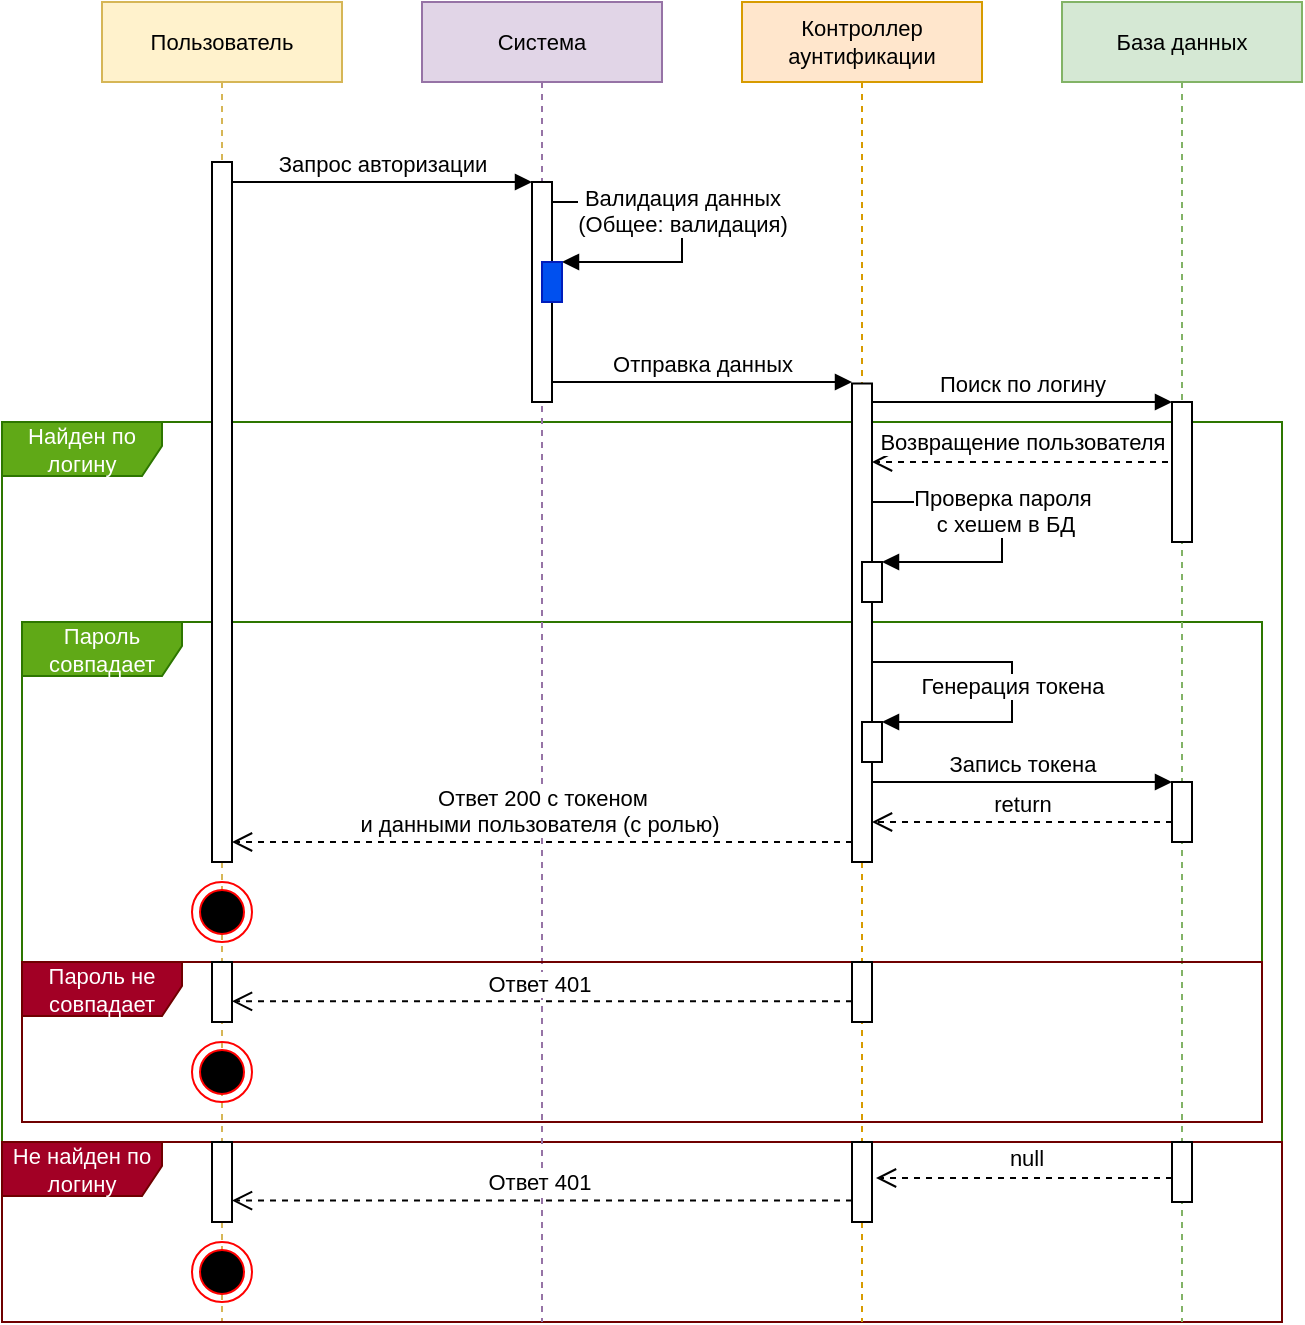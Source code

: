 <mxfile version="24.7.8" pages="9">
  <diagram name="Авторизация" id="wkuXRoVyGH4dTc43dBOH">
    <mxGraphModel dx="915" dy="823" grid="1" gridSize="10" guides="1" tooltips="1" connect="1" arrows="1" fold="1" page="1" pageScale="1" pageWidth="827" pageHeight="1169" math="0" shadow="0">
      <root>
        <mxCell id="0" />
        <mxCell id="1" parent="0" />
        <mxCell id="jllwQk8w3cB_NYImkKR--1" value="Найден по логину" style="shape=umlFrame;whiteSpace=wrap;html=1;labelBackgroundColor=none;strokeColor=#2D7600;fontFamily=Helvetica;fontSize=11;fillColor=#60a917;fontColor=#ffffff;width=80;height=27;" vertex="1" parent="1">
          <mxGeometry x="30" y="250" width="640" height="360" as="geometry" />
        </mxCell>
        <mxCell id="jllwQk8w3cB_NYImkKR--2" value="Пароль совпадает" style="shape=umlFrame;whiteSpace=wrap;html=1;labelBackgroundColor=none;strokeColor=#2D7600;fontFamily=Helvetica;fontSize=11;fillColor=#60a917;fontColor=#ffffff;width=80;height=27;" vertex="1" parent="1">
          <mxGeometry x="40" y="350" width="620" height="170" as="geometry" />
        </mxCell>
        <mxCell id="jllwQk8w3cB_NYImkKR--3" value="Пользователь" style="shape=umlLifeline;perimeter=lifelinePerimeter;whiteSpace=wrap;html=1;container=1;collapsible=0;recursiveResize=0;outlineConnect=0;labelBackgroundColor=none;strokeColor=#d6b656;fontFamily=Helvetica;fontSize=11;fillColor=#fff2cc;" vertex="1" parent="1">
          <mxGeometry x="80" y="40" width="120" height="660" as="geometry" />
        </mxCell>
        <mxCell id="jllwQk8w3cB_NYImkKR--4" value="" style="html=1;points=[];perimeter=orthogonalPerimeter;labelBackgroundColor=none;strokeColor=#000000;fontFamily=Helvetica;fontSize=11;fontColor=default;fillColor=default;" vertex="1" parent="jllwQk8w3cB_NYImkKR--3">
          <mxGeometry x="55" y="80" width="10" height="350" as="geometry" />
        </mxCell>
        <mxCell id="jllwQk8w3cB_NYImkKR--5" value="" style="ellipse;html=1;shape=endState;fillColor=#000000;strokeColor=#ff0000;labelBackgroundColor=none;fontFamily=Helvetica;fontSize=11;fontColor=default;" vertex="1" parent="jllwQk8w3cB_NYImkKR--3">
          <mxGeometry x="45" y="440" width="30" height="30" as="geometry" />
        </mxCell>
        <mxCell id="jllwQk8w3cB_NYImkKR--6" value="Не найден по логину" style="shape=umlFrame;whiteSpace=wrap;html=1;labelBackgroundColor=none;strokeColor=#6F0000;fontFamily=Helvetica;fontSize=11;fillColor=#a20025;fontColor=#ffffff;width=80;height=27;" vertex="1" parent="1">
          <mxGeometry x="30" y="610" width="640" height="90" as="geometry" />
        </mxCell>
        <mxCell id="jllwQk8w3cB_NYImkKR--7" value="Система" style="shape=umlLifeline;perimeter=lifelinePerimeter;whiteSpace=wrap;html=1;container=1;collapsible=0;recursiveResize=0;outlineConnect=0;labelBackgroundColor=none;strokeColor=#9673a6;fontFamily=Helvetica;fontSize=11;fillColor=#e1d5e7;" vertex="1" parent="1">
          <mxGeometry x="240" y="40" width="120" height="660" as="geometry" />
        </mxCell>
        <mxCell id="jllwQk8w3cB_NYImkKR--8" value="Валидация данных&lt;br&gt;(Общее: валидация)" style="html=1;verticalAlign=bottom;endArrow=block;rounded=0;labelBackgroundColor=default;strokeColor=default;fontFamily=Helvetica;fontSize=11;fontColor=default;shape=connector;curved=0;" edge="1" parent="jllwQk8w3cB_NYImkKR--7" source="jllwQk8w3cB_NYImkKR--9" target="jllwQk8w3cB_NYImkKR--10">
          <mxGeometry x="0.097" width="80" relative="1" as="geometry">
            <mxPoint x="64" y="110" as="sourcePoint" />
            <mxPoint x="130" y="150" as="targetPoint" />
            <Array as="points">
              <mxPoint x="130" y="100" />
              <mxPoint x="130" y="130" />
              <mxPoint x="100" y="130" />
            </Array>
            <mxPoint as="offset" />
          </mxGeometry>
        </mxCell>
        <mxCell id="jllwQk8w3cB_NYImkKR--9" value="" style="html=1;points=[];perimeter=orthogonalPerimeter;labelBackgroundColor=none;strokeColor=#000000;fontFamily=Helvetica;fontSize=11;fontColor=default;fillColor=default;" vertex="1" parent="jllwQk8w3cB_NYImkKR--7">
          <mxGeometry x="55" y="90" width="10" height="110" as="geometry" />
        </mxCell>
        <mxCell id="jllwQk8w3cB_NYImkKR--10" value="" style="html=1;points=[];perimeter=orthogonalPerimeter;labelBackgroundColor=none;strokeColor=#001DBC;fontFamily=Helvetica;fontSize=11;fontColor=#ffffff;fillColor=#0050ef;" vertex="1" parent="jllwQk8w3cB_NYImkKR--7">
          <mxGeometry x="60" y="130" width="10" height="20" as="geometry" />
        </mxCell>
        <mxCell id="jllwQk8w3cB_NYImkKR--11" value="Запрос авторизации" style="html=1;verticalAlign=bottom;endArrow=block;rounded=0;labelBackgroundColor=default;strokeColor=default;fontFamily=Helvetica;fontSize=11;fontColor=default;shape=connector;curved=0;" edge="1" parent="1" source="jllwQk8w3cB_NYImkKR--4" target="jllwQk8w3cB_NYImkKR--9">
          <mxGeometry x="0.003" width="80" relative="1" as="geometry">
            <mxPoint x="140" y="140" as="sourcePoint" />
            <mxPoint x="220" y="140" as="targetPoint" />
            <Array as="points">
              <mxPoint x="220" y="130" />
            </Array>
            <mxPoint as="offset" />
          </mxGeometry>
        </mxCell>
        <mxCell id="jllwQk8w3cB_NYImkKR--12" value="Контроллер&lt;div&gt;аунтификации&lt;/div&gt;" style="shape=umlLifeline;perimeter=lifelinePerimeter;whiteSpace=wrap;html=1;container=1;collapsible=0;recursiveResize=0;outlineConnect=0;labelBackgroundColor=none;strokeColor=#d79b00;fontFamily=Helvetica;fontSize=11;fillColor=#ffe6cc;" vertex="1" parent="1">
          <mxGeometry x="400" y="40" width="120" height="660" as="geometry" />
        </mxCell>
        <mxCell id="jllwQk8w3cB_NYImkKR--13" value="" style="html=1;points=[];perimeter=orthogonalPerimeter;labelBackgroundColor=none;strokeColor=#000000;fontFamily=Helvetica;fontSize=11;fontColor=default;fillColor=default;" vertex="1" parent="jllwQk8w3cB_NYImkKR--12">
          <mxGeometry x="55" y="190.75" width="10" height="239.25" as="geometry" />
        </mxCell>
        <mxCell id="jllwQk8w3cB_NYImkKR--14" value="Отправка данных" style="html=1;verticalAlign=bottom;endArrow=block;rounded=0;labelBackgroundColor=default;strokeColor=default;fontFamily=Helvetica;fontSize=11;fontColor=default;shape=connector;curved=0;" edge="1" parent="jllwQk8w3cB_NYImkKR--12">
          <mxGeometry x="0.003" width="80" relative="1" as="geometry">
            <mxPoint x="-95" y="190" as="sourcePoint" />
            <mxPoint x="55" y="190" as="targetPoint" />
            <Array as="points">
              <mxPoint x="-20" y="190" />
            </Array>
            <mxPoint as="offset" />
          </mxGeometry>
        </mxCell>
        <mxCell id="jllwQk8w3cB_NYImkKR--15" value="База данных" style="shape=umlLifeline;perimeter=lifelinePerimeter;whiteSpace=wrap;html=1;container=1;collapsible=0;recursiveResize=0;outlineConnect=0;labelBackgroundColor=none;strokeColor=#82b366;fontFamily=Helvetica;fontSize=11;fillColor=#d5e8d4;" vertex="1" parent="1">
          <mxGeometry x="560" y="40" width="120" height="660" as="geometry" />
        </mxCell>
        <mxCell id="jllwQk8w3cB_NYImkKR--16" value="" style="html=1;points=[];perimeter=orthogonalPerimeter;labelBackgroundColor=none;strokeColor=#000000;fontFamily=Helvetica;fontSize=11;fontColor=default;fillColor=default;" vertex="1" parent="jllwQk8w3cB_NYImkKR--15">
          <mxGeometry x="55" y="200" width="10" height="70" as="geometry" />
        </mxCell>
        <mxCell id="jllwQk8w3cB_NYImkKR--17" value="Поиск по логину" style="html=1;verticalAlign=bottom;endArrow=block;rounded=0;labelBackgroundColor=default;strokeColor=default;fontFamily=Helvetica;fontSize=11;fontColor=default;shape=connector;curved=0;" edge="1" parent="1">
          <mxGeometry x="0.003" width="80" relative="1" as="geometry">
            <mxPoint x="465" y="240" as="sourcePoint" />
            <mxPoint x="615" y="240" as="targetPoint" />
            <Array as="points" />
            <mxPoint as="offset" />
          </mxGeometry>
        </mxCell>
        <mxCell id="jllwQk8w3cB_NYImkKR--18" value="Ответ 200 с токеном &lt;br&gt;и данными пользователя (с ролью)&amp;nbsp;" style="html=1;verticalAlign=bottom;endArrow=open;dashed=1;endSize=8;rounded=0;labelBackgroundColor=default;strokeColor=default;fontFamily=Helvetica;fontSize=11;fontColor=default;shape=connector;curved=0;" edge="1" parent="1">
          <mxGeometry x="0.002" relative="1" as="geometry">
            <mxPoint x="455" y="460" as="sourcePoint" />
            <mxPoint x="145" y="460" as="targetPoint" />
            <Array as="points">
              <mxPoint x="340" y="460" />
            </Array>
            <mxPoint as="offset" />
          </mxGeometry>
        </mxCell>
        <mxCell id="jllwQk8w3cB_NYImkKR--19" value="" style="html=1;verticalAlign=bottom;endArrow=open;dashed=1;endSize=8;rounded=0;labelBackgroundColor=default;strokeColor=default;fontFamily=Helvetica;fontSize=11;fontColor=default;shape=connector;curved=0;" edge="1" parent="1">
          <mxGeometry x="0.002" relative="1" as="geometry">
            <mxPoint x="613" y="270" as="sourcePoint" />
            <mxPoint x="465" y="270" as="targetPoint" />
            <Array as="points">
              <mxPoint x="518" y="270" />
              <mxPoint x="498" y="270" />
            </Array>
            <mxPoint as="offset" />
          </mxGeometry>
        </mxCell>
        <mxCell id="jllwQk8w3cB_NYImkKR--20" value="Возвращение пользователя" style="edgeLabel;html=1;align=center;verticalAlign=middle;resizable=0;points=[];fontFamily=Helvetica;fontSize=11;fontColor=default;labelBackgroundColor=default;" vertex="1" connectable="0" parent="jllwQk8w3cB_NYImkKR--19">
          <mxGeometry x="-0.095" relative="1" as="geometry">
            <mxPoint x="-6" y="-10" as="offset" />
          </mxGeometry>
        </mxCell>
        <mxCell id="jllwQk8w3cB_NYImkKR--21" value="Проверка пароля&lt;br&gt;&amp;nbsp;с хешем в БД" style="html=1;verticalAlign=bottom;endArrow=block;rounded=0;labelBackgroundColor=default;strokeColor=default;fontFamily=Helvetica;fontSize=11;fontColor=default;shape=connector;curved=0;" edge="1" parent="1" target="jllwQk8w3cB_NYImkKR--22">
          <mxGeometry x="0.097" width="80" relative="1" as="geometry">
            <mxPoint x="465" y="290" as="sourcePoint" />
            <mxPoint x="530" y="340" as="targetPoint" />
            <Array as="points">
              <mxPoint x="530" y="290" />
              <mxPoint x="530" y="320" />
              <mxPoint x="500" y="320" />
            </Array>
            <mxPoint as="offset" />
          </mxGeometry>
        </mxCell>
        <mxCell id="jllwQk8w3cB_NYImkKR--22" value="" style="html=1;points=[];perimeter=orthogonalPerimeter;labelBackgroundColor=none;strokeColor=#000000;fontFamily=Helvetica;fontSize=11;fontColor=default;fillColor=default;" vertex="1" parent="1">
          <mxGeometry x="460" y="320" width="10" height="20" as="geometry" />
        </mxCell>
        <mxCell id="jllwQk8w3cB_NYImkKR--23" value="Пароль не совпадает" style="shape=umlFrame;whiteSpace=wrap;html=1;labelBackgroundColor=none;strokeColor=#6F0000;fontFamily=Helvetica;fontSize=11;fillColor=#a20025;fontColor=#ffffff;width=80;height=27;" vertex="1" parent="1">
          <mxGeometry x="40" y="520" width="620" height="80" as="geometry" />
        </mxCell>
        <mxCell id="jllwQk8w3cB_NYImkKR--24" value="" style="html=1;points=[];perimeter=orthogonalPerimeter;labelBackgroundColor=none;strokeColor=#000000;fontFamily=Helvetica;fontSize=11;fontColor=default;fillColor=default;" vertex="1" parent="1">
          <mxGeometry x="135" y="520" width="10" height="30" as="geometry" />
        </mxCell>
        <mxCell id="jllwQk8w3cB_NYImkKR--25" value="" style="ellipse;html=1;shape=endState;fillColor=#000000;strokeColor=#ff0000;labelBackgroundColor=none;fontFamily=Helvetica;fontSize=11;fontColor=default;" vertex="1" parent="1">
          <mxGeometry x="125" y="560" width="30" height="30" as="geometry" />
        </mxCell>
        <mxCell id="jllwQk8w3cB_NYImkKR--26" value="Ответ 401&amp;nbsp;" style="html=1;verticalAlign=bottom;endArrow=open;dashed=1;endSize=8;rounded=0;labelBackgroundColor=default;strokeColor=default;fontFamily=Helvetica;fontSize=11;fontColor=default;shape=connector;curved=0;" edge="1" parent="1">
          <mxGeometry x="0.002" relative="1" as="geometry">
            <mxPoint x="455" y="539.66" as="sourcePoint" />
            <mxPoint x="145" y="539.66" as="targetPoint" />
            <Array as="points">
              <mxPoint x="340" y="539.66" />
            </Array>
            <mxPoint as="offset" />
          </mxGeometry>
        </mxCell>
        <mxCell id="jllwQk8w3cB_NYImkKR--27" value="" style="html=1;points=[];perimeter=orthogonalPerimeter;labelBackgroundColor=none;strokeColor=#000000;fontFamily=Helvetica;fontSize=11;fontColor=default;fillColor=default;" vertex="1" parent="1">
          <mxGeometry x="455" y="520" width="10" height="30" as="geometry" />
        </mxCell>
        <mxCell id="jllwQk8w3cB_NYImkKR--28" value="" style="ellipse;html=1;shape=endState;fillColor=#000000;strokeColor=#ff0000;labelBackgroundColor=none;fontFamily=Helvetica;fontSize=11;fontColor=default;direction=south;" vertex="1" parent="1">
          <mxGeometry x="125" y="660" width="30" height="30" as="geometry" />
        </mxCell>
        <mxCell id="jllwQk8w3cB_NYImkKR--29" value="" style="html=1;points=[];perimeter=orthogonalPerimeter;labelBackgroundColor=none;strokeColor=#000000;fontFamily=Helvetica;fontSize=11;fontColor=default;fillColor=default;" vertex="1" parent="1">
          <mxGeometry x="615" y="610" width="10" height="30" as="geometry" />
        </mxCell>
        <mxCell id="jllwQk8w3cB_NYImkKR--30" value="" style="html=1;verticalAlign=bottom;endArrow=open;dashed=1;endSize=8;rounded=0;labelBackgroundColor=default;strokeColor=default;fontFamily=Helvetica;fontSize=11;fontColor=default;shape=connector;curved=0;" edge="1" parent="1">
          <mxGeometry x="0.002" relative="1" as="geometry">
            <mxPoint x="615" y="628" as="sourcePoint" />
            <mxPoint x="467" y="628" as="targetPoint" />
            <Array as="points">
              <mxPoint x="520" y="628" />
              <mxPoint x="500" y="628" />
            </Array>
            <mxPoint as="offset" />
          </mxGeometry>
        </mxCell>
        <mxCell id="jllwQk8w3cB_NYImkKR--31" value="null" style="edgeLabel;html=1;align=center;verticalAlign=middle;resizable=0;points=[];fontFamily=Helvetica;fontSize=11;fontColor=default;labelBackgroundColor=default;" vertex="1" connectable="0" parent="jllwQk8w3cB_NYImkKR--30">
          <mxGeometry x="-0.095" relative="1" as="geometry">
            <mxPoint x="-6" y="-10" as="offset" />
          </mxGeometry>
        </mxCell>
        <mxCell id="jllwQk8w3cB_NYImkKR--32" value="" style="html=1;points=[];perimeter=orthogonalPerimeter;labelBackgroundColor=none;strokeColor=#000000;fontFamily=Helvetica;fontSize=11;fontColor=default;fillColor=default;" vertex="1" parent="1">
          <mxGeometry x="455" y="610" width="10" height="40" as="geometry" />
        </mxCell>
        <mxCell id="jllwQk8w3cB_NYImkKR--33" value="Ответ 401&amp;nbsp;" style="html=1;verticalAlign=bottom;endArrow=open;dashed=1;endSize=8;rounded=0;labelBackgroundColor=default;strokeColor=default;fontFamily=Helvetica;fontSize=11;fontColor=default;shape=connector;curved=0;" edge="1" parent="1">
          <mxGeometry x="0.002" relative="1" as="geometry">
            <mxPoint x="455" y="639.31" as="sourcePoint" />
            <mxPoint x="145" y="639.31" as="targetPoint" />
            <Array as="points">
              <mxPoint x="340" y="639.31" />
            </Array>
            <mxPoint as="offset" />
          </mxGeometry>
        </mxCell>
        <mxCell id="jllwQk8w3cB_NYImkKR--34" value="" style="html=1;points=[];perimeter=orthogonalPerimeter;labelBackgroundColor=none;strokeColor=#000000;fontFamily=Helvetica;fontSize=11;fontColor=default;fillColor=default;" vertex="1" parent="1">
          <mxGeometry x="135" y="610" width="10" height="40" as="geometry" />
        </mxCell>
        <mxCell id="jllwQk8w3cB_NYImkKR--35" value="" style="html=1;points=[];perimeter=orthogonalPerimeter;labelBackgroundColor=none;strokeColor=#000000;fontFamily=Helvetica;fontSize=11;fontColor=default;fillColor=default;" vertex="1" parent="1">
          <mxGeometry x="460" y="400" width="10" height="20" as="geometry" />
        </mxCell>
        <mxCell id="jllwQk8w3cB_NYImkKR--36" value="Генерация токена" style="html=1;verticalAlign=bottom;endArrow=block;rounded=0;labelBackgroundColor=default;strokeColor=default;fontFamily=Helvetica;fontSize=11;fontColor=default;shape=connector;curved=0;" edge="1" parent="1" target="jllwQk8w3cB_NYImkKR--35">
          <mxGeometry x="0.097" width="80" relative="1" as="geometry">
            <mxPoint x="465.0" y="370.0" as="sourcePoint" />
            <mxPoint x="535" y="420" as="targetPoint" />
            <Array as="points">
              <mxPoint x="535" y="370" />
              <mxPoint x="535" y="400" />
              <mxPoint x="505" y="400" />
            </Array>
            <mxPoint as="offset" />
          </mxGeometry>
        </mxCell>
        <mxCell id="jllwQk8w3cB_NYImkKR--37" value="" style="html=1;points=[];perimeter=orthogonalPerimeter;labelBackgroundColor=none;strokeColor=#000000;fontFamily=Helvetica;fontSize=11;fontColor=default;fillColor=default;" vertex="1" parent="1">
          <mxGeometry x="615" y="430" width="10" height="30" as="geometry" />
        </mxCell>
        <mxCell id="jllwQk8w3cB_NYImkKR--38" value="Запись токена" style="html=1;verticalAlign=bottom;endArrow=block;rounded=0;labelBackgroundColor=default;strokeColor=default;fontFamily=Helvetica;fontSize=11;fontColor=default;shape=connector;curved=0;" edge="1" parent="1">
          <mxGeometry x="0.003" width="80" relative="1" as="geometry">
            <mxPoint x="465" y="430" as="sourcePoint" />
            <mxPoint x="615" y="430" as="targetPoint" />
            <Array as="points">
              <mxPoint x="540" y="430" />
            </Array>
            <mxPoint as="offset" />
          </mxGeometry>
        </mxCell>
        <mxCell id="jllwQk8w3cB_NYImkKR--39" value="return" style="html=1;verticalAlign=bottom;endArrow=open;dashed=1;endSize=8;rounded=0;labelBackgroundColor=default;strokeColor=default;fontFamily=Helvetica;fontSize=11;fontColor=default;shape=connector;curved=0;" edge="1" parent="1" source="jllwQk8w3cB_NYImkKR--37">
          <mxGeometry x="0.002" relative="1" as="geometry">
            <mxPoint x="620" y="450" as="sourcePoint" />
            <mxPoint x="465" y="450" as="targetPoint" />
            <Array as="points">
              <mxPoint x="500" y="450" />
            </Array>
            <mxPoint as="offset" />
          </mxGeometry>
        </mxCell>
      </root>
    </mxGraphModel>
  </diagram>
  <diagram id="YFNfNpH_jXHjZ5_zzQ3x" name="Регистрация">
    <mxGraphModel dx="915" dy="823" grid="1" gridSize="10" guides="1" tooltips="1" connect="1" arrows="1" fold="1" page="1" pageScale="1" pageWidth="827" pageHeight="1169" math="0" shadow="0">
      <root>
        <mxCell id="0" />
        <mxCell id="1" parent="0" />
        <mxCell id="-faRd1jyo5W91KotWOrd-1" value="Система" style="shape=umlLifeline;perimeter=lifelinePerimeter;whiteSpace=wrap;html=1;container=1;collapsible=0;recursiveResize=0;outlineConnect=0;labelBackgroundColor=none;strokeColor=#9673a6;fontFamily=Helvetica;fontSize=11;fillColor=#e1d5e7;" vertex="1" parent="1">
          <mxGeometry x="200" y="40" width="120" height="370" as="geometry" />
        </mxCell>
        <mxCell id="-faRd1jyo5W91KotWOrd-2" value="Валидация данных&lt;br&gt;(Общее: валидация)" style="html=1;verticalAlign=bottom;endArrow=block;rounded=0;labelBackgroundColor=default;strokeColor=default;fontFamily=Helvetica;fontSize=11;fontColor=default;shape=connector;curved=0;" edge="1" parent="-faRd1jyo5W91KotWOrd-1" source="-faRd1jyo5W91KotWOrd-3" target="-faRd1jyo5W91KotWOrd-4">
          <mxGeometry x="0.097" width="80" relative="1" as="geometry">
            <mxPoint x="64" y="110" as="sourcePoint" />
            <mxPoint x="130" y="150" as="targetPoint" />
            <Array as="points">
              <mxPoint x="130" y="100" />
              <mxPoint x="130" y="130" />
              <mxPoint x="100" y="130" />
            </Array>
            <mxPoint as="offset" />
          </mxGeometry>
        </mxCell>
        <mxCell id="-faRd1jyo5W91KotWOrd-3" value="" style="html=1;points=[];perimeter=orthogonalPerimeter;labelBackgroundColor=none;strokeColor=#000000;fontFamily=Helvetica;fontSize=11;fontColor=default;fillColor=default;" vertex="1" parent="-faRd1jyo5W91KotWOrd-1">
          <mxGeometry x="55" y="90" width="10" height="110" as="geometry" />
        </mxCell>
        <mxCell id="-faRd1jyo5W91KotWOrd-4" value="" style="html=1;points=[];perimeter=orthogonalPerimeter;labelBackgroundColor=none;strokeColor=#001DBC;fontFamily=Helvetica;fontSize=11;fontColor=#ffffff;fillColor=#0050ef;" vertex="1" parent="-faRd1jyo5W91KotWOrd-1">
          <mxGeometry x="60" y="130" width="10" height="20" as="geometry" />
        </mxCell>
        <mxCell id="-faRd1jyo5W91KotWOrd-5" value="Пользователь" style="shape=umlLifeline;perimeter=lifelinePerimeter;whiteSpace=wrap;html=1;container=1;collapsible=0;recursiveResize=0;outlineConnect=0;labelBackgroundColor=none;strokeColor=#d6b656;fontFamily=Helvetica;fontSize=11;fillColor=#fff2cc;" vertex="1" parent="1">
          <mxGeometry x="40" y="40" width="120" height="360" as="geometry" />
        </mxCell>
        <mxCell id="-faRd1jyo5W91KotWOrd-6" value="" style="html=1;points=[];perimeter=orthogonalPerimeter;labelBackgroundColor=none;strokeColor=#000000;fontFamily=Helvetica;fontSize=11;fontColor=default;fillColor=default;" vertex="1" parent="-faRd1jyo5W91KotWOrd-5">
          <mxGeometry x="55" y="80" width="10" height="260" as="geometry" />
        </mxCell>
        <mxCell id="-faRd1jyo5W91KotWOrd-7" value="Запрос регистрации" style="html=1;verticalAlign=bottom;endArrow=block;rounded=0;labelBackgroundColor=default;strokeColor=default;fontFamily=Helvetica;fontSize=11;fontColor=default;shape=connector;curved=0;" edge="1" parent="1" source="-faRd1jyo5W91KotWOrd-6" target="-faRd1jyo5W91KotWOrd-3">
          <mxGeometry x="0.003" width="80" relative="1" as="geometry">
            <mxPoint x="100" y="140" as="sourcePoint" />
            <mxPoint x="180" y="140" as="targetPoint" />
            <Array as="points">
              <mxPoint x="180" y="130" />
            </Array>
            <mxPoint as="offset" />
          </mxGeometry>
        </mxCell>
        <mxCell id="-faRd1jyo5W91KotWOrd-8" value="Контроллер&lt;div&gt;аунтификации&lt;/div&gt;" style="shape=umlLifeline;perimeter=lifelinePerimeter;whiteSpace=wrap;html=1;container=1;collapsible=0;recursiveResize=0;outlineConnect=0;labelBackgroundColor=none;strokeColor=#d79b00;fontFamily=Helvetica;fontSize=11;fillColor=#ffe6cc;" vertex="1" parent="1">
          <mxGeometry x="360" y="40" width="120" height="370" as="geometry" />
        </mxCell>
        <mxCell id="-faRd1jyo5W91KotWOrd-9" value="" style="html=1;points=[];perimeter=orthogonalPerimeter;labelBackgroundColor=none;strokeColor=#000000;fontFamily=Helvetica;fontSize=11;fontColor=default;fillColor=default;" vertex="1" parent="-faRd1jyo5W91KotWOrd-8">
          <mxGeometry x="55" y="190.75" width="10" height="149.25" as="geometry" />
        </mxCell>
        <mxCell id="-faRd1jyo5W91KotWOrd-10" value="" style="html=1;points=[];perimeter=orthogonalPerimeter;labelBackgroundColor=none;strokeColor=#000000;fontFamily=Helvetica;fontSize=11;fontColor=default;fillColor=default;" vertex="1" parent="-faRd1jyo5W91KotWOrd-8">
          <mxGeometry x="60" y="270" width="10" height="20" as="geometry" />
        </mxCell>
        <mxCell id="-faRd1jyo5W91KotWOrd-11" value="Генерация токена" style="html=1;verticalAlign=bottom;endArrow=block;rounded=0;labelBackgroundColor=default;strokeColor=default;fontFamily=Helvetica;fontSize=11;fontColor=default;shape=connector;curved=0;" edge="1" parent="-faRd1jyo5W91KotWOrd-8" target="-faRd1jyo5W91KotWOrd-10">
          <mxGeometry x="0.097" width="80" relative="1" as="geometry">
            <mxPoint x="65.0" y="240.0" as="sourcePoint" />
            <mxPoint x="135" y="290" as="targetPoint" />
            <Array as="points">
              <mxPoint x="135" y="240" />
              <mxPoint x="135" y="270" />
              <mxPoint x="105" y="270" />
            </Array>
            <mxPoint as="offset" />
          </mxGeometry>
        </mxCell>
        <mxCell id="-faRd1jyo5W91KotWOrd-12" value="Отправка данных" style="html=1;verticalAlign=bottom;endArrow=block;rounded=0;labelBackgroundColor=default;strokeColor=default;fontFamily=Helvetica;fontSize=11;fontColor=default;shape=connector;curved=0;" edge="1" parent="-faRd1jyo5W91KotWOrd-8">
          <mxGeometry x="0.003" width="80" relative="1" as="geometry">
            <mxPoint x="-95" y="190" as="sourcePoint" />
            <mxPoint x="55" y="190" as="targetPoint" />
            <Array as="points">
              <mxPoint x="-20" y="190" />
            </Array>
            <mxPoint as="offset" />
          </mxGeometry>
        </mxCell>
        <mxCell id="-faRd1jyo5W91KotWOrd-13" value="База данных" style="shape=umlLifeline;perimeter=lifelinePerimeter;whiteSpace=wrap;html=1;container=1;collapsible=0;recursiveResize=0;outlineConnect=0;labelBackgroundColor=none;strokeColor=#82b366;fontFamily=Helvetica;fontSize=11;fillColor=#d5e8d4;" vertex="1" parent="1">
          <mxGeometry x="520" y="40" width="120" height="370" as="geometry" />
        </mxCell>
        <mxCell id="-faRd1jyo5W91KotWOrd-14" value="" style="html=1;points=[];perimeter=orthogonalPerimeter;labelBackgroundColor=none;strokeColor=#000000;fontFamily=Helvetica;fontSize=11;fontColor=default;fillColor=default;" vertex="1" parent="-faRd1jyo5W91KotWOrd-13">
          <mxGeometry x="55" y="200" width="10" height="30" as="geometry" />
        </mxCell>
        <mxCell id="-faRd1jyo5W91KotWOrd-15" value="" style="html=1;points=[];perimeter=orthogonalPerimeter;labelBackgroundColor=none;strokeColor=#000000;fontFamily=Helvetica;fontSize=11;fontColor=default;fillColor=default;" vertex="1" parent="-faRd1jyo5W91KotWOrd-13">
          <mxGeometry x="55" y="300" width="10" height="30" as="geometry" />
        </mxCell>
        <mxCell id="-faRd1jyo5W91KotWOrd-16" value="Запись токена" style="html=1;verticalAlign=bottom;endArrow=block;rounded=0;labelBackgroundColor=default;strokeColor=default;fontFamily=Helvetica;fontSize=11;fontColor=default;shape=connector;curved=0;" edge="1" parent="-faRd1jyo5W91KotWOrd-13">
          <mxGeometry x="0.003" width="80" relative="1" as="geometry">
            <mxPoint x="-95" y="300" as="sourcePoint" />
            <mxPoint x="55" y="300" as="targetPoint" />
            <Array as="points">
              <mxPoint x="-20" y="300" />
            </Array>
            <mxPoint as="offset" />
          </mxGeometry>
        </mxCell>
        <mxCell id="-faRd1jyo5W91KotWOrd-17" value="" style="ellipse;html=1;shape=endState;fillColor=#000000;strokeColor=#ff0000;labelBackgroundColor=none;fontFamily=Helvetica;fontSize=11;fontColor=default;" vertex="1" parent="1">
          <mxGeometry x="85" y="390" width="30" height="30" as="geometry" />
        </mxCell>
        <mxCell id="-faRd1jyo5W91KotWOrd-18" value="Запись пользователя" style="html=1;verticalAlign=bottom;endArrow=block;rounded=0;labelBackgroundColor=default;strokeColor=default;fontFamily=Helvetica;fontSize=11;fontColor=default;shape=connector;curved=0;" edge="1" parent="1">
          <mxGeometry x="0.003" width="80" relative="1" as="geometry">
            <mxPoint x="425" y="240" as="sourcePoint" />
            <mxPoint x="575" y="240" as="targetPoint" />
            <Array as="points" />
            <mxPoint as="offset" />
          </mxGeometry>
        </mxCell>
        <mxCell id="-faRd1jyo5W91KotWOrd-19" value="ID пользователя" style="html=1;verticalAlign=bottom;endArrow=open;dashed=1;endSize=8;rounded=0;labelBackgroundColor=default;strokeColor=default;fontFamily=Helvetica;fontSize=11;fontColor=default;shape=connector;curved=0;" edge="1" parent="1">
          <mxGeometry x="0.002" relative="1" as="geometry">
            <mxPoint x="573" y="260" as="sourcePoint" />
            <mxPoint x="425" y="260" as="targetPoint" />
            <Array as="points">
              <mxPoint x="478" y="260" />
              <mxPoint x="458" y="260" />
            </Array>
            <mxPoint as="offset" />
          </mxGeometry>
        </mxCell>
        <mxCell id="-faRd1jyo5W91KotWOrd-20" value="return" style="html=1;verticalAlign=bottom;endArrow=open;dashed=1;endSize=8;rounded=0;labelBackgroundColor=default;strokeColor=default;fontFamily=Helvetica;fontSize=11;fontColor=default;shape=connector;curved=0;" edge="1" parent="1" source="-faRd1jyo5W91KotWOrd-15" target="-faRd1jyo5W91KotWOrd-9">
          <mxGeometry x="0.002" relative="1" as="geometry">
            <mxPoint x="580" y="360" as="sourcePoint" />
            <mxPoint x="427" y="354.66" as="targetPoint" />
            <Array as="points">
              <mxPoint x="460" y="360" />
            </Array>
            <mxPoint as="offset" />
          </mxGeometry>
        </mxCell>
        <mxCell id="-faRd1jyo5W91KotWOrd-21" value="Ответ 201 с токеном &lt;br&gt;и данными пользователя&amp;nbsp;" style="html=1;verticalAlign=bottom;endArrow=open;dashed=1;endSize=8;rounded=0;labelBackgroundColor=default;strokeColor=default;fontFamily=Helvetica;fontSize=11;fontColor=default;shape=connector;curved=0;" edge="1" parent="1" source="-faRd1jyo5W91KotWOrd-9" target="-faRd1jyo5W91KotWOrd-6">
          <mxGeometry x="0.002" relative="1" as="geometry">
            <mxPoint x="420" y="370" as="sourcePoint" />
            <mxPoint x="265" y="370" as="targetPoint" />
            <Array as="points">
              <mxPoint x="300" y="370" />
            </Array>
            <mxPoint as="offset" />
          </mxGeometry>
        </mxCell>
      </root>
    </mxGraphModel>
  </diagram>
  <diagram id="zK_wYNsslqG_tQvLC9Wh" name="Создание пользователя">
    <mxGraphModel dx="915" dy="823" grid="1" gridSize="10" guides="1" tooltips="1" connect="1" arrows="1" fold="1" page="1" pageScale="1" pageWidth="827" pageHeight="1169" math="0" shadow="0">
      <root>
        <mxCell id="0" />
        <mxCell id="1" parent="0" />
        <mxCell id="YzriELp7diOFWQBNPeRB-1" value="Система" style="shape=umlLifeline;perimeter=lifelinePerimeter;whiteSpace=wrap;html=1;container=1;collapsible=0;recursiveResize=0;outlineConnect=0;labelBackgroundColor=none;strokeColor=#9673a6;fontFamily=Helvetica;fontSize=11;fillColor=#e1d5e7;" vertex="1" parent="1">
          <mxGeometry x="200" y="40" width="120" height="490" as="geometry" />
        </mxCell>
        <mxCell id="YzriELp7diOFWQBNPeRB-2" value="Валидация данных&lt;br&gt;(Общее: валидация)" style="html=1;verticalAlign=bottom;endArrow=block;rounded=0;labelBackgroundColor=default;strokeColor=default;fontFamily=Helvetica;fontSize=11;fontColor=default;shape=connector;curved=0;" edge="1" parent="YzriELp7diOFWQBNPeRB-1" target="YzriELp7diOFWQBNPeRB-4">
          <mxGeometry x="0.097" width="80" relative="1" as="geometry">
            <mxPoint x="65" y="184" as="sourcePoint" />
            <mxPoint x="130" y="234" as="targetPoint" />
            <Array as="points">
              <mxPoint x="130" y="184" />
              <mxPoint x="130" y="214" />
              <mxPoint x="100" y="214" />
            </Array>
            <mxPoint as="offset" />
          </mxGeometry>
        </mxCell>
        <mxCell id="YzriELp7diOFWQBNPeRB-3" value="" style="html=1;points=[];perimeter=orthogonalPerimeter;labelBackgroundColor=none;strokeColor=#000000;fontFamily=Helvetica;fontSize=11;fontColor=default;fillColor=default;" vertex="1" parent="YzriELp7diOFWQBNPeRB-1">
          <mxGeometry x="55" y="90" width="10" height="180" as="geometry" />
        </mxCell>
        <mxCell id="YzriELp7diOFWQBNPeRB-4" value="" style="html=1;points=[];perimeter=orthogonalPerimeter;labelBackgroundColor=none;strokeColor=#001DBC;fontFamily=Helvetica;fontSize=11;fontColor=#ffffff;fillColor=#0050ef;" vertex="1" parent="YzriELp7diOFWQBNPeRB-1">
          <mxGeometry x="60" y="214" width="10" height="20" as="geometry" />
        </mxCell>
        <mxCell id="YzriELp7diOFWQBNPeRB-21" value="Ответ 201 с токеном &lt;br&gt;и данными пользователя&amp;nbsp;" style="html=1;verticalAlign=bottom;endArrow=open;dashed=1;endSize=8;rounded=0;labelBackgroundColor=default;strokeColor=default;fontFamily=Helvetica;fontSize=11;fontColor=default;shape=connector;curved=0;" edge="1" parent="YzriELp7diOFWQBNPeRB-1">
          <mxGeometry x="0.002" relative="1" as="geometry">
            <mxPoint x="214" y="440" as="sourcePoint" />
            <mxPoint x="-96" y="440" as="targetPoint" />
            <Array as="points">
              <mxPoint x="99" y="440" />
            </Array>
            <mxPoint as="offset" />
          </mxGeometry>
        </mxCell>
        <mxCell id="ZF-v-cz7dfXEz2j0zqxI-2" value="" style="html=1;points=[];perimeter=orthogonalPerimeter;labelBackgroundColor=none;strokeColor=#B09500;fontFamily=Helvetica;fontSize=11;fontColor=#000000;fillColor=#e3c800;" vertex="1" parent="YzriELp7diOFWQBNPeRB-1">
          <mxGeometry x="60" y="140" width="10" height="20" as="geometry" />
        </mxCell>
        <mxCell id="ZF-v-cz7dfXEz2j0zqxI-1" value="Проверка токена&lt;br&gt;(Общее: проверка прав)" style="html=1;verticalAlign=bottom;endArrow=block;rounded=0;labelBackgroundColor=default;strokeColor=default;fontFamily=Helvetica;fontSize=11;fontColor=default;shape=connector;curved=0;" edge="1" parent="YzriELp7diOFWQBNPeRB-1" target="ZF-v-cz7dfXEz2j0zqxI-2">
          <mxGeometry x="-0.161" y="10" width="80" relative="1" as="geometry">
            <mxPoint x="65" y="110" as="sourcePoint" />
            <mxPoint x="130" y="160" as="targetPoint" />
            <Array as="points">
              <mxPoint x="130" y="110" />
              <mxPoint x="130" y="140" />
              <mxPoint x="100" y="140" />
            </Array>
            <mxPoint x="10" y="10" as="offset" />
          </mxGeometry>
        </mxCell>
        <mxCell id="YzriELp7diOFWQBNPeRB-5" value="Пользователь" style="shape=umlLifeline;perimeter=lifelinePerimeter;whiteSpace=wrap;html=1;container=1;collapsible=0;recursiveResize=0;outlineConnect=0;labelBackgroundColor=none;strokeColor=#d6b656;fontFamily=Helvetica;fontSize=11;fillColor=#fff2cc;" vertex="1" parent="1">
          <mxGeometry x="40" y="40" width="120" height="500" as="geometry" />
        </mxCell>
        <mxCell id="YzriELp7diOFWQBNPeRB-6" value="" style="html=1;points=[];perimeter=orthogonalPerimeter;labelBackgroundColor=none;strokeColor=#000000;fontFamily=Helvetica;fontSize=11;fontColor=default;fillColor=default;" vertex="1" parent="YzriELp7diOFWQBNPeRB-5">
          <mxGeometry x="55" y="80" width="10" height="390" as="geometry" />
        </mxCell>
        <mxCell id="YzriELp7diOFWQBNPeRB-7" value="Запрос создания" style="html=1;verticalAlign=bottom;endArrow=block;rounded=0;labelBackgroundColor=default;strokeColor=default;fontFamily=Helvetica;fontSize=11;fontColor=default;shape=connector;curved=0;" edge="1" parent="1" source="YzriELp7diOFWQBNPeRB-6" target="YzriELp7diOFWQBNPeRB-3">
          <mxGeometry x="0.003" width="80" relative="1" as="geometry">
            <mxPoint x="100" y="140" as="sourcePoint" />
            <mxPoint x="180" y="140" as="targetPoint" />
            <Array as="points">
              <mxPoint x="180" y="130" />
            </Array>
            <mxPoint as="offset" />
          </mxGeometry>
        </mxCell>
        <mxCell id="YzriELp7diOFWQBNPeRB-8" value="Контроллер&lt;div&gt;пользователей&lt;/div&gt;" style="shape=umlLifeline;perimeter=lifelinePerimeter;whiteSpace=wrap;html=1;container=1;collapsible=0;recursiveResize=0;outlineConnect=0;labelBackgroundColor=none;strokeColor=#d79b00;fontFamily=Helvetica;fontSize=11;fillColor=#ffe6cc;" vertex="1" parent="1">
          <mxGeometry x="360" y="40" width="120" height="490" as="geometry" />
        </mxCell>
        <mxCell id="YzriELp7diOFWQBNPeRB-9" value="" style="html=1;points=[];perimeter=orthogonalPerimeter;labelBackgroundColor=none;strokeColor=#000000;fontFamily=Helvetica;fontSize=11;fontColor=default;fillColor=default;" vertex="1" parent="YzriELp7diOFWQBNPeRB-8">
          <mxGeometry x="55" y="260" width="10" height="190" as="geometry" />
        </mxCell>
        <mxCell id="YzriELp7diOFWQBNPeRB-10" value="" style="html=1;points=[];perimeter=orthogonalPerimeter;labelBackgroundColor=none;strokeColor=#000000;fontFamily=Helvetica;fontSize=11;fontColor=default;fillColor=default;" vertex="1" parent="YzriELp7diOFWQBNPeRB-8">
          <mxGeometry x="60" y="356" width="10" height="20" as="geometry" />
        </mxCell>
        <mxCell id="YzriELp7diOFWQBNPeRB-11" value="Генерация токена" style="html=1;verticalAlign=bottom;endArrow=block;rounded=0;labelBackgroundColor=default;strokeColor=default;fontFamily=Helvetica;fontSize=11;fontColor=default;shape=connector;curved=0;" edge="1" parent="YzriELp7diOFWQBNPeRB-8" target="YzriELp7diOFWQBNPeRB-10">
          <mxGeometry x="0.097" width="80" relative="1" as="geometry">
            <mxPoint x="65.0" y="326.0" as="sourcePoint" />
            <mxPoint x="135" y="376" as="targetPoint" />
            <Array as="points">
              <mxPoint x="135" y="326" />
              <mxPoint x="135" y="356" />
              <mxPoint x="105" y="356" />
            </Array>
            <mxPoint as="offset" />
          </mxGeometry>
        </mxCell>
        <mxCell id="YzriELp7diOFWQBNPeRB-12" value="Отправка данных" style="html=1;verticalAlign=bottom;endArrow=block;rounded=0;labelBackgroundColor=default;strokeColor=default;fontFamily=Helvetica;fontSize=11;fontColor=default;shape=connector;curved=0;" edge="1" parent="YzriELp7diOFWQBNPeRB-8">
          <mxGeometry x="0.003" width="80" relative="1" as="geometry">
            <mxPoint x="-95" y="260" as="sourcePoint" />
            <mxPoint x="55" y="260" as="targetPoint" />
            <Array as="points">
              <mxPoint x="-20" y="260" />
            </Array>
            <mxPoint as="offset" />
          </mxGeometry>
        </mxCell>
        <mxCell id="YzriELp7diOFWQBNPeRB-16" value="Запись токена" style="html=1;verticalAlign=bottom;endArrow=block;rounded=0;labelBackgroundColor=default;strokeColor=default;fontFamily=Helvetica;fontSize=11;fontColor=default;shape=connector;curved=0;" edge="1" parent="YzriELp7diOFWQBNPeRB-8">
          <mxGeometry x="0.003" width="80" relative="1" as="geometry">
            <mxPoint x="65" y="400" as="sourcePoint" />
            <mxPoint x="215" y="400" as="targetPoint" />
            <Array as="points">
              <mxPoint x="140" y="400" />
            </Array>
            <mxPoint as="offset" />
          </mxGeometry>
        </mxCell>
        <mxCell id="YzriELp7diOFWQBNPeRB-13" value="База данных" style="shape=umlLifeline;perimeter=lifelinePerimeter;whiteSpace=wrap;html=1;container=1;collapsible=0;recursiveResize=0;outlineConnect=0;labelBackgroundColor=none;strokeColor=#82b366;fontFamily=Helvetica;fontSize=11;fillColor=#d5e8d4;" vertex="1" parent="1">
          <mxGeometry x="520" y="40" width="120" height="490" as="geometry" />
        </mxCell>
        <mxCell id="YzriELp7diOFWQBNPeRB-15" value="" style="html=1;points=[];perimeter=orthogonalPerimeter;labelBackgroundColor=none;strokeColor=#000000;fontFamily=Helvetica;fontSize=11;fontColor=default;fillColor=default;" vertex="1" parent="YzriELp7diOFWQBNPeRB-13">
          <mxGeometry x="55" y="400" width="10" height="30" as="geometry" />
        </mxCell>
        <mxCell id="YzriELp7diOFWQBNPeRB-14" value="" style="html=1;points=[];perimeter=orthogonalPerimeter;labelBackgroundColor=none;strokeColor=#000000;fontFamily=Helvetica;fontSize=11;fontColor=default;fillColor=default;" vertex="1" parent="YzriELp7diOFWQBNPeRB-13">
          <mxGeometry x="55" y="270" width="10" height="30" as="geometry" />
        </mxCell>
        <mxCell id="YzriELp7diOFWQBNPeRB-19" value="ID пользователя" style="html=1;verticalAlign=bottom;endArrow=open;dashed=1;endSize=8;rounded=0;labelBackgroundColor=default;strokeColor=default;fontFamily=Helvetica;fontSize=11;fontColor=default;shape=connector;curved=0;" edge="1" parent="YzriELp7diOFWQBNPeRB-13">
          <mxGeometry x="0.002" relative="1" as="geometry">
            <mxPoint x="53" y="290" as="sourcePoint" />
            <mxPoint x="-95" y="290" as="targetPoint" />
            <Array as="points">
              <mxPoint x="-42" y="290" />
              <mxPoint x="-62" y="290" />
            </Array>
            <mxPoint as="offset" />
          </mxGeometry>
        </mxCell>
        <mxCell id="YzriELp7diOFWQBNPeRB-18" value="Запись пользователя" style="html=1;verticalAlign=bottom;endArrow=block;rounded=0;labelBackgroundColor=default;strokeColor=default;fontFamily=Helvetica;fontSize=11;fontColor=default;shape=connector;curved=0;" edge="1" parent="YzriELp7diOFWQBNPeRB-13">
          <mxGeometry x="0.003" width="80" relative="1" as="geometry">
            <mxPoint x="-95" y="270" as="sourcePoint" />
            <mxPoint x="55" y="270" as="targetPoint" />
            <Array as="points" />
            <mxPoint as="offset" />
          </mxGeometry>
        </mxCell>
        <mxCell id="YzriELp7diOFWQBNPeRB-17" value="" style="ellipse;html=1;shape=endState;fillColor=#000000;strokeColor=#ff0000;labelBackgroundColor=none;fontFamily=Helvetica;fontSize=11;fontColor=default;" vertex="1" parent="1">
          <mxGeometry x="85" y="530" width="30" height="30" as="geometry" />
        </mxCell>
        <mxCell id="YzriELp7diOFWQBNPeRB-20" value="return" style="html=1;verticalAlign=bottom;endArrow=open;dashed=1;endSize=8;rounded=0;labelBackgroundColor=default;strokeColor=default;fontFamily=Helvetica;fontSize=11;fontColor=default;shape=connector;curved=0;" edge="1" parent="1" source="YzriELp7diOFWQBNPeRB-15" target="YzriELp7diOFWQBNPeRB-9">
          <mxGeometry x="0.002" relative="1" as="geometry">
            <mxPoint x="580" y="360" as="sourcePoint" />
            <mxPoint x="427" y="354.66" as="targetPoint" />
            <Array as="points">
              <mxPoint x="470" y="460" />
            </Array>
            <mxPoint as="offset" />
          </mxGeometry>
        </mxCell>
      </root>
    </mxGraphModel>
  </diagram>
  <diagram id="2k6xOdCl9zieG1s-12SP" name="Удаление пользователя">
    <mxGraphModel dx="757" dy="681" grid="1" gridSize="10" guides="1" tooltips="1" connect="1" arrows="1" fold="1" page="1" pageScale="1" pageWidth="827" pageHeight="1169" math="0" shadow="0">
      <root>
        <mxCell id="0" />
        <mxCell id="1" parent="0" />
        <mxCell id="j3wIHWZMrauLPYnAIg3V-1" value="Пользователь" style="shape=umlLifeline;perimeter=lifelinePerimeter;whiteSpace=wrap;html=1;container=1;collapsible=0;recursiveResize=0;outlineConnect=0;labelBackgroundColor=none;strokeColor=#d6b656;fontFamily=Helvetica;fontSize=11;fillColor=#fff2cc;" vertex="1" parent="1">
          <mxGeometry x="40" y="40" width="120" height="320" as="geometry" />
        </mxCell>
        <mxCell id="j3wIHWZMrauLPYnAIg3V-2" value="" style="html=1;points=[];perimeter=orthogonalPerimeter;labelBackgroundColor=none;strokeColor=#000000;fontFamily=Helvetica;fontSize=11;fontColor=default;fillColor=default;" vertex="1" parent="j3wIHWZMrauLPYnAIg3V-1">
          <mxGeometry x="55" y="80" width="10" height="220" as="geometry" />
        </mxCell>
        <mxCell id="j3wIHWZMrauLPYnAIg3V-4" value="Система" style="shape=umlLifeline;perimeter=lifelinePerimeter;whiteSpace=wrap;html=1;container=1;collapsible=0;recursiveResize=0;outlineConnect=0;labelBackgroundColor=none;strokeColor=#9673a6;fontFamily=Helvetica;fontSize=11;fillColor=#e1d5e7;" vertex="1" parent="1">
          <mxGeometry x="200" y="40" width="120" height="320" as="geometry" />
        </mxCell>
        <mxCell id="j3wIHWZMrauLPYnAIg3V-5" value="Проверка токена&lt;br&gt;(Общее: проверка прав)" style="html=1;verticalAlign=bottom;endArrow=block;rounded=0;labelBackgroundColor=default;strokeColor=default;fontFamily=Helvetica;fontSize=11;fontColor=default;shape=connector;curved=0;" edge="1" parent="j3wIHWZMrauLPYnAIg3V-4" source="j3wIHWZMrauLPYnAIg3V-6" target="j3wIHWZMrauLPYnAIg3V-7">
          <mxGeometry x="-0.161" y="10" width="80" relative="1" as="geometry">
            <mxPoint x="64" y="110" as="sourcePoint" />
            <mxPoint x="130" y="150" as="targetPoint" />
            <Array as="points">
              <mxPoint x="130" y="100" />
              <mxPoint x="130" y="130" />
              <mxPoint x="100" y="130" />
            </Array>
            <mxPoint x="10" y="10" as="offset" />
          </mxGeometry>
        </mxCell>
        <mxCell id="j3wIHWZMrauLPYnAIg3V-6" value="" style="html=1;points=[];perimeter=orthogonalPerimeter;labelBackgroundColor=none;strokeColor=#000000;fontFamily=Helvetica;fontSize=11;fontColor=default;fillColor=default;" vertex="1" parent="j3wIHWZMrauLPYnAIg3V-4">
          <mxGeometry x="55" y="90" width="10" height="140" as="geometry" />
        </mxCell>
        <mxCell id="j3wIHWZMrauLPYnAIg3V-7" value="" style="html=1;points=[];perimeter=orthogonalPerimeter;labelBackgroundColor=none;strokeColor=#B09500;fontFamily=Helvetica;fontSize=11;fontColor=#000000;fillColor=#e3c800;" vertex="1" parent="j3wIHWZMrauLPYnAIg3V-4">
          <mxGeometry x="60" y="130" width="10" height="20" as="geometry" />
        </mxCell>
        <mxCell id="j3wIHWZMrauLPYnAIg3V-17" value="" style="html=1;verticalAlign=bottom;endArrow=open;dashed=1;endSize=8;rounded=0;labelBackgroundColor=default;strokeColor=default;fontFamily=Helvetica;fontSize=11;fontColor=default;shape=connector;curved=0;" edge="1" parent="j3wIHWZMrauLPYnAIg3V-4">
          <mxGeometry x="0.002" relative="1" as="geometry">
            <mxPoint x="214" y="280.0" as="sourcePoint" />
            <mxPoint x="-96.0" y="280.0" as="targetPoint" />
            <Array as="points">
              <mxPoint x="59" y="280" />
            </Array>
            <mxPoint as="offset" />
          </mxGeometry>
        </mxCell>
        <mxCell id="j3wIHWZMrauLPYnAIg3V-18" value="Ответ 204" style="edgeLabel;html=1;align=center;verticalAlign=middle;resizable=0;points=[];fontFamily=Helvetica;fontSize=11;fontColor=default;labelBackgroundColor=default;" vertex="1" connectable="0" parent="j3wIHWZMrauLPYnAIg3V-17">
          <mxGeometry x="-0.095" relative="1" as="geometry">
            <mxPoint x="-6" y="-10" as="offset" />
          </mxGeometry>
        </mxCell>
        <mxCell id="49anO6nKJjWFGBvfG8Fx-1" value="Валидация данных&lt;br&gt;(Общее: валидация)" style="html=1;verticalAlign=bottom;endArrow=block;rounded=0;labelBackgroundColor=default;strokeColor=default;fontFamily=Helvetica;fontSize=11;fontColor=default;shape=connector;curved=0;" edge="1" parent="j3wIHWZMrauLPYnAIg3V-4" target="49anO6nKJjWFGBvfG8Fx-2">
          <mxGeometry x="0.097" width="80" relative="1" as="geometry">
            <mxPoint x="65" y="160" as="sourcePoint" />
            <mxPoint x="130" y="210" as="targetPoint" />
            <Array as="points">
              <mxPoint x="130" y="160" />
              <mxPoint x="130" y="190" />
              <mxPoint x="100" y="190" />
            </Array>
            <mxPoint as="offset" />
          </mxGeometry>
        </mxCell>
        <mxCell id="49anO6nKJjWFGBvfG8Fx-2" value="" style="html=1;points=[];perimeter=orthogonalPerimeter;labelBackgroundColor=none;strokeColor=#001DBC;fontFamily=Helvetica;fontSize=11;fontColor=#ffffff;fillColor=#0050ef;" vertex="1" parent="j3wIHWZMrauLPYnAIg3V-4">
          <mxGeometry x="60" y="190" width="10" height="20" as="geometry" />
        </mxCell>
        <mxCell id="j3wIHWZMrauLPYnAIg3V-8" value="Запрос удаления" style="html=1;verticalAlign=bottom;endArrow=block;rounded=0;labelBackgroundColor=default;strokeColor=default;fontFamily=Helvetica;fontSize=11;fontColor=default;shape=connector;curved=0;" edge="1" parent="1" source="j3wIHWZMrauLPYnAIg3V-2" target="j3wIHWZMrauLPYnAIg3V-6">
          <mxGeometry x="0.003" width="80" relative="1" as="geometry">
            <mxPoint x="100" y="140" as="sourcePoint" />
            <mxPoint x="180" y="140" as="targetPoint" />
            <Array as="points">
              <mxPoint x="180" y="130" />
            </Array>
            <mxPoint as="offset" />
          </mxGeometry>
        </mxCell>
        <mxCell id="j3wIHWZMrauLPYnAIg3V-9" value="Контроллер&lt;div&gt;пользователей&lt;/div&gt;" style="shape=umlLifeline;perimeter=lifelinePerimeter;whiteSpace=wrap;html=1;container=1;collapsible=0;recursiveResize=0;outlineConnect=0;labelBackgroundColor=none;strokeColor=#d79b00;fontFamily=Helvetica;fontSize=11;fillColor=#ffe6cc;" vertex="1" parent="1">
          <mxGeometry x="360" y="40" width="120" height="320" as="geometry" />
        </mxCell>
        <mxCell id="j3wIHWZMrauLPYnAIg3V-10" value="" style="html=1;points=[];perimeter=orthogonalPerimeter;labelBackgroundColor=none;strokeColor=#000000;fontFamily=Helvetica;fontSize=11;fontColor=default;fillColor=default;" vertex="1" parent="j3wIHWZMrauLPYnAIg3V-9">
          <mxGeometry x="55" y="220" width="10" height="70" as="geometry" />
        </mxCell>
        <mxCell id="j3wIHWZMrauLPYnAIg3V-11" value="База данных" style="shape=umlLifeline;perimeter=lifelinePerimeter;whiteSpace=wrap;html=1;container=1;collapsible=0;recursiveResize=0;outlineConnect=0;labelBackgroundColor=none;strokeColor=#82b366;fontFamily=Helvetica;fontSize=11;fillColor=#d5e8d4;" vertex="1" parent="1">
          <mxGeometry x="520" y="40" width="120" height="320" as="geometry" />
        </mxCell>
        <mxCell id="j3wIHWZMrauLPYnAIg3V-12" value="" style="html=1;points=[];perimeter=orthogonalPerimeter;labelBackgroundColor=none;strokeColor=#000000;fontFamily=Helvetica;fontSize=11;fontColor=default;fillColor=default;" vertex="1" parent="j3wIHWZMrauLPYnAIg3V-11">
          <mxGeometry x="55" y="240" width="10" height="30" as="geometry" />
        </mxCell>
        <mxCell id="j3wIHWZMrauLPYnAIg3V-13" value="Передача данных" style="html=1;verticalAlign=bottom;endArrow=block;rounded=0;labelBackgroundColor=default;strokeColor=default;fontFamily=Helvetica;fontSize=11;fontColor=default;shape=connector;curved=0;" edge="1" parent="1" source="j3wIHWZMrauLPYnAIg3V-6" target="j3wIHWZMrauLPYnAIg3V-10">
          <mxGeometry x="0.003" width="80" relative="1" as="geometry">
            <mxPoint x="266" y="210" as="sourcePoint" />
            <mxPoint x="416" y="210" as="targetPoint" />
            <Array as="points">
              <mxPoint x="300" y="260" />
              <mxPoint x="350" y="260" />
            </Array>
            <mxPoint as="offset" />
          </mxGeometry>
        </mxCell>
        <mxCell id="j3wIHWZMrauLPYnAIg3V-14" value="Удаление токена" style="html=1;verticalAlign=bottom;endArrow=block;rounded=0;labelBackgroundColor=default;strokeColor=default;fontFamily=Helvetica;fontSize=11;fontColor=default;shape=connector;curved=0;" edge="1" parent="1" source="j3wIHWZMrauLPYnAIg3V-10" target="j3wIHWZMrauLPYnAIg3V-12">
          <mxGeometry x="0.003" width="80" relative="1" as="geometry">
            <mxPoint x="425" y="229.8" as="sourcePoint" />
            <mxPoint x="575" y="229.8" as="targetPoint" />
            <Array as="points">
              <mxPoint x="460" y="280" />
              <mxPoint x="500" y="280" />
            </Array>
            <mxPoint as="offset" />
          </mxGeometry>
        </mxCell>
        <mxCell id="j3wIHWZMrauLPYnAIg3V-15" value="" style="html=1;verticalAlign=bottom;endArrow=open;dashed=1;endSize=8;rounded=0;labelBackgroundColor=default;strokeColor=default;fontFamily=Helvetica;fontSize=11;fontColor=default;shape=connector;curved=0;" edge="1" parent="1" source="j3wIHWZMrauLPYnAIg3V-12" target="j3wIHWZMrauLPYnAIg3V-10">
          <mxGeometry x="0.002" relative="1" as="geometry">
            <mxPoint x="573" y="239.8" as="sourcePoint" />
            <mxPoint x="425" y="239.8" as="targetPoint" />
            <Array as="points">
              <mxPoint x="460" y="300" />
            </Array>
            <mxPoint as="offset" />
          </mxGeometry>
        </mxCell>
        <mxCell id="j3wIHWZMrauLPYnAIg3V-16" value="return" style="edgeLabel;html=1;align=center;verticalAlign=middle;resizable=0;points=[];fontFamily=Helvetica;fontSize=11;fontColor=default;labelBackgroundColor=default;" vertex="1" connectable="0" parent="j3wIHWZMrauLPYnAIg3V-15">
          <mxGeometry x="-0.095" relative="1" as="geometry">
            <mxPoint x="-6" y="-10" as="offset" />
          </mxGeometry>
        </mxCell>
        <mxCell id="j3wIHWZMrauLPYnAIg3V-3" value="" style="ellipse;html=1;shape=endState;fillColor=#000000;strokeColor=#ff0000;fontFamily=Helvetica;fontSize=11;fontColor=default;labelBackgroundColor=default;" vertex="1" parent="1">
          <mxGeometry x="85" y="350" width="30" height="30" as="geometry" />
        </mxCell>
      </root>
    </mxGraphModel>
  </diagram>
  <diagram id="J-6-l9HcMEgKfdz3ZXMr" name="Выход">
    <mxGraphModel dx="915" dy="823" grid="1" gridSize="10" guides="1" tooltips="1" connect="1" arrows="1" fold="1" page="1" pageScale="1" pageWidth="827" pageHeight="1169" math="0" shadow="0">
      <root>
        <mxCell id="0" />
        <mxCell id="1" parent="0" />
        <mxCell id="R0URgDSP2M-PTRakLliF-1" value="Пользователь" style="shape=umlLifeline;perimeter=lifelinePerimeter;whiteSpace=wrap;html=1;container=1;collapsible=0;recursiveResize=0;outlineConnect=0;labelBackgroundColor=none;strokeColor=#d6b656;fontFamily=Helvetica;fontSize=11;fillColor=#fff2cc;" vertex="1" parent="1">
          <mxGeometry x="40" y="40" width="120" height="250" as="geometry" />
        </mxCell>
        <mxCell id="R0URgDSP2M-PTRakLliF-2" value="" style="html=1;points=[];perimeter=orthogonalPerimeter;labelBackgroundColor=none;strokeColor=#000000;fontFamily=Helvetica;fontSize=11;fontColor=default;fillColor=default;" vertex="1" parent="R0URgDSP2M-PTRakLliF-1">
          <mxGeometry x="55" y="80" width="10" height="140" as="geometry" />
        </mxCell>
        <mxCell id="R0URgDSP2M-PTRakLliF-3" value="" style="ellipse;html=1;shape=endState;fillColor=#000000;strokeColor=#ff0000;fontFamily=Helvetica;fontSize=11;fontColor=default;labelBackgroundColor=default;" vertex="1" parent="R0URgDSP2M-PTRakLliF-1">
          <mxGeometry x="45" y="230" width="30" height="30" as="geometry" />
        </mxCell>
        <mxCell id="R0URgDSP2M-PTRakLliF-4" value="Система" style="shape=umlLifeline;perimeter=lifelinePerimeter;whiteSpace=wrap;html=1;container=1;collapsible=0;recursiveResize=0;outlineConnect=0;labelBackgroundColor=none;strokeColor=#9673a6;fontFamily=Helvetica;fontSize=11;fillColor=#e1d5e7;" vertex="1" parent="1">
          <mxGeometry x="200" y="40" width="120" height="250" as="geometry" />
        </mxCell>
        <mxCell id="R0URgDSP2M-PTRakLliF-5" value="Проверка токена&lt;br&gt;(Общее: проверка прав)" style="html=1;verticalAlign=bottom;endArrow=block;rounded=0;labelBackgroundColor=default;strokeColor=default;fontFamily=Helvetica;fontSize=11;fontColor=default;shape=connector;curved=0;" edge="1" parent="R0URgDSP2M-PTRakLliF-4" source="R0URgDSP2M-PTRakLliF-6" target="R0URgDSP2M-PTRakLliF-7">
          <mxGeometry x="-0.161" y="10" width="80" relative="1" as="geometry">
            <mxPoint x="64" y="110" as="sourcePoint" />
            <mxPoint x="130" y="150" as="targetPoint" />
            <Array as="points">
              <mxPoint x="130" y="100" />
              <mxPoint x="130" y="130" />
              <mxPoint x="100" y="130" />
            </Array>
            <mxPoint x="10" y="10" as="offset" />
          </mxGeometry>
        </mxCell>
        <mxCell id="R0URgDSP2M-PTRakLliF-6" value="" style="html=1;points=[];perimeter=orthogonalPerimeter;labelBackgroundColor=none;strokeColor=#000000;fontFamily=Helvetica;fontSize=11;fontColor=default;fillColor=default;" vertex="1" parent="R0URgDSP2M-PTRakLliF-4">
          <mxGeometry x="55" y="90" width="10" height="90" as="geometry" />
        </mxCell>
        <mxCell id="R0URgDSP2M-PTRakLliF-7" value="" style="html=1;points=[];perimeter=orthogonalPerimeter;labelBackgroundColor=none;strokeColor=#B09500;fontFamily=Helvetica;fontSize=11;fontColor=#000000;fillColor=#e3c800;" vertex="1" parent="R0URgDSP2M-PTRakLliF-4">
          <mxGeometry x="60" y="130" width="10" height="20" as="geometry" />
        </mxCell>
        <mxCell id="R0URgDSP2M-PTRakLliF-8" value="Запрос выхода" style="html=1;verticalAlign=bottom;endArrow=block;rounded=0;labelBackgroundColor=default;strokeColor=default;fontFamily=Helvetica;fontSize=11;fontColor=default;shape=connector;curved=0;" edge="1" parent="1" source="R0URgDSP2M-PTRakLliF-2" target="R0URgDSP2M-PTRakLliF-6">
          <mxGeometry x="0.003" width="80" relative="1" as="geometry">
            <mxPoint x="100" y="140" as="sourcePoint" />
            <mxPoint x="180" y="140" as="targetPoint" />
            <Array as="points">
              <mxPoint x="180" y="130" />
            </Array>
            <mxPoint as="offset" />
          </mxGeometry>
        </mxCell>
        <mxCell id="R0URgDSP2M-PTRakLliF-9" value="Контроллер&lt;div&gt;аунтификации&lt;/div&gt;" style="shape=umlLifeline;perimeter=lifelinePerimeter;whiteSpace=wrap;html=1;container=1;collapsible=0;recursiveResize=0;outlineConnect=0;labelBackgroundColor=none;strokeColor=#d79b00;fontFamily=Helvetica;fontSize=11;fillColor=#ffe6cc;" vertex="1" parent="1">
          <mxGeometry x="360" y="40" width="120" height="250" as="geometry" />
        </mxCell>
        <mxCell id="R0URgDSP2M-PTRakLliF-10" value="" style="html=1;points=[];perimeter=orthogonalPerimeter;labelBackgroundColor=none;strokeColor=#000000;fontFamily=Helvetica;fontSize=11;fontColor=default;fillColor=default;" vertex="1" parent="R0URgDSP2M-PTRakLliF-9">
          <mxGeometry x="55" y="170" width="10" height="50" as="geometry" />
        </mxCell>
        <mxCell id="R0URgDSP2M-PTRakLliF-11" value="База данных" style="shape=umlLifeline;perimeter=lifelinePerimeter;whiteSpace=wrap;html=1;container=1;collapsible=0;recursiveResize=0;outlineConnect=0;labelBackgroundColor=none;strokeColor=#82b366;fontFamily=Helvetica;fontSize=11;fillColor=#d5e8d4;" vertex="1" parent="1">
          <mxGeometry x="520" y="40" width="120" height="250" as="geometry" />
        </mxCell>
        <mxCell id="R0URgDSP2M-PTRakLliF-12" value="" style="html=1;points=[];perimeter=orthogonalPerimeter;labelBackgroundColor=none;strokeColor=#000000;fontFamily=Helvetica;fontSize=11;fontColor=default;fillColor=default;" vertex="1" parent="R0URgDSP2M-PTRakLliF-11">
          <mxGeometry x="55" y="180" width="10" height="30" as="geometry" />
        </mxCell>
        <mxCell id="R0URgDSP2M-PTRakLliF-13" value="Передача данных" style="html=1;verticalAlign=bottom;endArrow=block;rounded=0;labelBackgroundColor=default;strokeColor=default;fontFamily=Helvetica;fontSize=11;fontColor=default;shape=connector;curved=0;" edge="1" parent="1" source="R0URgDSP2M-PTRakLliF-6" target="R0URgDSP2M-PTRakLliF-10">
          <mxGeometry x="0.003" width="80" relative="1" as="geometry">
            <mxPoint x="266" y="210" as="sourcePoint" />
            <mxPoint x="416" y="210" as="targetPoint" />
            <Array as="points">
              <mxPoint x="341" y="210" />
            </Array>
            <mxPoint as="offset" />
          </mxGeometry>
        </mxCell>
        <mxCell id="R0URgDSP2M-PTRakLliF-14" value="Удаление токена" style="html=1;verticalAlign=bottom;endArrow=block;rounded=0;labelBackgroundColor=default;strokeColor=default;fontFamily=Helvetica;fontSize=11;fontColor=default;shape=connector;curved=0;" edge="1" parent="1" source="R0URgDSP2M-PTRakLliF-10" target="R0URgDSP2M-PTRakLliF-12">
          <mxGeometry x="0.003" width="80" relative="1" as="geometry">
            <mxPoint x="425" y="229.8" as="sourcePoint" />
            <mxPoint x="575" y="229.8" as="targetPoint" />
            <Array as="points">
              <mxPoint x="500" y="220" />
            </Array>
            <mxPoint as="offset" />
          </mxGeometry>
        </mxCell>
        <mxCell id="R0URgDSP2M-PTRakLliF-15" value="" style="html=1;verticalAlign=bottom;endArrow=open;dashed=1;endSize=8;rounded=0;labelBackgroundColor=default;strokeColor=default;fontFamily=Helvetica;fontSize=11;fontColor=default;shape=connector;curved=0;" edge="1" parent="1" source="R0URgDSP2M-PTRakLliF-12" target="R0URgDSP2M-PTRakLliF-10">
          <mxGeometry x="0.002" relative="1" as="geometry">
            <mxPoint x="573" y="239.8" as="sourcePoint" />
            <mxPoint x="425" y="239.8" as="targetPoint" />
            <Array as="points">
              <mxPoint x="478" y="239.8" />
              <mxPoint x="458" y="239.8" />
            </Array>
            <mxPoint as="offset" />
          </mxGeometry>
        </mxCell>
        <mxCell id="R0URgDSP2M-PTRakLliF-16" value="return" style="edgeLabel;html=1;align=center;verticalAlign=middle;resizable=0;points=[];fontFamily=Helvetica;fontSize=11;fontColor=default;labelBackgroundColor=default;" vertex="1" connectable="0" parent="R0URgDSP2M-PTRakLliF-15">
          <mxGeometry x="-0.095" relative="1" as="geometry">
            <mxPoint x="-6" y="-10" as="offset" />
          </mxGeometry>
        </mxCell>
        <mxCell id="R0URgDSP2M-PTRakLliF-17" value="" style="html=1;verticalAlign=bottom;endArrow=open;dashed=1;endSize=8;rounded=0;labelBackgroundColor=default;strokeColor=default;fontFamily=Helvetica;fontSize=11;fontColor=default;shape=connector;curved=0;" edge="1" parent="1" source="R0URgDSP2M-PTRakLliF-10" target="R0URgDSP2M-PTRakLliF-2">
          <mxGeometry x="0.002" relative="1" as="geometry">
            <mxPoint x="380" y="250" as="sourcePoint" />
            <mxPoint x="230" y="250" as="targetPoint" />
            <Array as="points">
              <mxPoint x="260" y="250" />
            </Array>
            <mxPoint as="offset" />
          </mxGeometry>
        </mxCell>
        <mxCell id="R0URgDSP2M-PTRakLliF-18" value="Ответ 204" style="edgeLabel;html=1;align=center;verticalAlign=middle;resizable=0;points=[];fontFamily=Helvetica;fontSize=11;fontColor=default;labelBackgroundColor=default;" vertex="1" connectable="0" parent="R0URgDSP2M-PTRakLliF-17">
          <mxGeometry x="-0.095" relative="1" as="geometry">
            <mxPoint x="-6" y="-10" as="offset" />
          </mxGeometry>
        </mxCell>
      </root>
    </mxGraphModel>
  </diagram>
  <diagram id="GfMfSTZCgIbFUIf6qz_U" name="Выход со всех устройств">
    <mxGraphModel dx="757" dy="681" grid="1" gridSize="10" guides="1" tooltips="1" connect="1" arrows="1" fold="1" page="1" pageScale="1" pageWidth="827" pageHeight="1169" math="0" shadow="0">
      <root>
        <mxCell id="0" />
        <mxCell id="1" parent="0" />
        <mxCell id="iFBEm13847F6E86BPCRQ-1" value="Пользователь" style="shape=umlLifeline;perimeter=lifelinePerimeter;whiteSpace=wrap;html=1;container=1;collapsible=0;recursiveResize=0;outlineConnect=0;labelBackgroundColor=none;strokeColor=#d6b656;fontFamily=Helvetica;fontSize=11;fillColor=#fff2cc;" vertex="1" parent="1">
          <mxGeometry x="40" y="40" width="120" height="250" as="geometry" />
        </mxCell>
        <mxCell id="iFBEm13847F6E86BPCRQ-2" value="" style="html=1;points=[];perimeter=orthogonalPerimeter;labelBackgroundColor=none;strokeColor=#000000;fontFamily=Helvetica;fontSize=11;fontColor=default;fillColor=default;" vertex="1" parent="iFBEm13847F6E86BPCRQ-1">
          <mxGeometry x="55" y="80" width="10" height="140" as="geometry" />
        </mxCell>
        <mxCell id="iFBEm13847F6E86BPCRQ-3" value="" style="ellipse;html=1;shape=endState;fillColor=#000000;strokeColor=#ff0000;fontFamily=Helvetica;fontSize=11;fontColor=default;labelBackgroundColor=default;" vertex="1" parent="iFBEm13847F6E86BPCRQ-1">
          <mxGeometry x="45" y="230" width="30" height="30" as="geometry" />
        </mxCell>
        <mxCell id="iFBEm13847F6E86BPCRQ-4" value="Система" style="shape=umlLifeline;perimeter=lifelinePerimeter;whiteSpace=wrap;html=1;container=1;collapsible=0;recursiveResize=0;outlineConnect=0;labelBackgroundColor=none;strokeColor=#9673a6;fontFamily=Helvetica;fontSize=11;fillColor=#e1d5e7;" vertex="1" parent="1">
          <mxGeometry x="200" y="40" width="120" height="250" as="geometry" />
        </mxCell>
        <mxCell id="iFBEm13847F6E86BPCRQ-5" value="Проверка токена&lt;br&gt;(Общее: проверка прав)" style="html=1;verticalAlign=bottom;endArrow=block;rounded=0;labelBackgroundColor=default;strokeColor=default;fontFamily=Helvetica;fontSize=11;fontColor=default;shape=connector;curved=0;" edge="1" parent="iFBEm13847F6E86BPCRQ-4" source="iFBEm13847F6E86BPCRQ-6" target="iFBEm13847F6E86BPCRQ-7">
          <mxGeometry x="-0.161" y="10" width="80" relative="1" as="geometry">
            <mxPoint x="64" y="110" as="sourcePoint" />
            <mxPoint x="130" y="150" as="targetPoint" />
            <Array as="points">
              <mxPoint x="130" y="100" />
              <mxPoint x="130" y="130" />
              <mxPoint x="100" y="130" />
            </Array>
            <mxPoint x="10" y="10" as="offset" />
          </mxGeometry>
        </mxCell>
        <mxCell id="iFBEm13847F6E86BPCRQ-6" value="" style="html=1;points=[];perimeter=orthogonalPerimeter;labelBackgroundColor=none;strokeColor=#000000;fontFamily=Helvetica;fontSize=11;fontColor=default;fillColor=default;" vertex="1" parent="iFBEm13847F6E86BPCRQ-4">
          <mxGeometry x="55" y="90" width="10" height="90" as="geometry" />
        </mxCell>
        <mxCell id="iFBEm13847F6E86BPCRQ-7" value="" style="html=1;points=[];perimeter=orthogonalPerimeter;labelBackgroundColor=none;strokeColor=#B09500;fontFamily=Helvetica;fontSize=11;fontColor=#000000;fillColor=#e3c800;" vertex="1" parent="iFBEm13847F6E86BPCRQ-4">
          <mxGeometry x="60" y="130" width="10" height="20" as="geometry" />
        </mxCell>
        <mxCell id="iFBEm13847F6E86BPCRQ-8" value="Запрос выхода" style="html=1;verticalAlign=bottom;endArrow=block;rounded=0;labelBackgroundColor=default;strokeColor=default;fontFamily=Helvetica;fontSize=11;fontColor=default;shape=connector;curved=0;" edge="1" parent="1" source="iFBEm13847F6E86BPCRQ-2" target="iFBEm13847F6E86BPCRQ-6">
          <mxGeometry x="0.003" width="80" relative="1" as="geometry">
            <mxPoint x="100" y="140" as="sourcePoint" />
            <mxPoint x="180" y="140" as="targetPoint" />
            <Array as="points">
              <mxPoint x="180" y="130" />
            </Array>
            <mxPoint as="offset" />
          </mxGeometry>
        </mxCell>
        <mxCell id="iFBEm13847F6E86BPCRQ-9" value="Контроллер&lt;div&gt;аунтификации&lt;/div&gt;" style="shape=umlLifeline;perimeter=lifelinePerimeter;whiteSpace=wrap;html=1;container=1;collapsible=0;recursiveResize=0;outlineConnect=0;labelBackgroundColor=none;strokeColor=#d79b00;fontFamily=Helvetica;fontSize=11;fillColor=#ffe6cc;" vertex="1" parent="1">
          <mxGeometry x="360" y="40" width="120" height="250" as="geometry" />
        </mxCell>
        <mxCell id="iFBEm13847F6E86BPCRQ-10" value="" style="html=1;points=[];perimeter=orthogonalPerimeter;labelBackgroundColor=none;strokeColor=#000000;fontFamily=Helvetica;fontSize=11;fontColor=default;fillColor=default;" vertex="1" parent="iFBEm13847F6E86BPCRQ-9">
          <mxGeometry x="55" y="170" width="10" height="50" as="geometry" />
        </mxCell>
        <mxCell id="iFBEm13847F6E86BPCRQ-11" value="База данных" style="shape=umlLifeline;perimeter=lifelinePerimeter;whiteSpace=wrap;html=1;container=1;collapsible=0;recursiveResize=0;outlineConnect=0;labelBackgroundColor=none;strokeColor=#82b366;fontFamily=Helvetica;fontSize=11;fillColor=#d5e8d4;" vertex="1" parent="1">
          <mxGeometry x="520" y="40" width="120" height="250" as="geometry" />
        </mxCell>
        <mxCell id="iFBEm13847F6E86BPCRQ-12" value="" style="html=1;points=[];perimeter=orthogonalPerimeter;labelBackgroundColor=none;strokeColor=#000000;fontFamily=Helvetica;fontSize=11;fontColor=default;fillColor=default;" vertex="1" parent="iFBEm13847F6E86BPCRQ-11">
          <mxGeometry x="55" y="180" width="10" height="30" as="geometry" />
        </mxCell>
        <mxCell id="iFBEm13847F6E86BPCRQ-13" value="Передача данных" style="html=1;verticalAlign=bottom;endArrow=block;rounded=0;labelBackgroundColor=default;strokeColor=default;fontFamily=Helvetica;fontSize=11;fontColor=default;shape=connector;curved=0;" edge="1" parent="1" source="iFBEm13847F6E86BPCRQ-6" target="iFBEm13847F6E86BPCRQ-10">
          <mxGeometry x="0.003" width="80" relative="1" as="geometry">
            <mxPoint x="266" y="210" as="sourcePoint" />
            <mxPoint x="416" y="210" as="targetPoint" />
            <Array as="points">
              <mxPoint x="341" y="210" />
            </Array>
            <mxPoint as="offset" />
          </mxGeometry>
        </mxCell>
        <mxCell id="iFBEm13847F6E86BPCRQ-14" value="Удаление всех токенов" style="html=1;verticalAlign=bottom;endArrow=block;rounded=0;labelBackgroundColor=default;strokeColor=default;fontFamily=Helvetica;fontSize=11;fontColor=default;shape=connector;curved=0;" edge="1" parent="1" source="iFBEm13847F6E86BPCRQ-10" target="iFBEm13847F6E86BPCRQ-12">
          <mxGeometry x="0.003" width="80" relative="1" as="geometry">
            <mxPoint x="425" y="229.8" as="sourcePoint" />
            <mxPoint x="575" y="229.8" as="targetPoint" />
            <Array as="points">
              <mxPoint x="500" y="220" />
            </Array>
            <mxPoint as="offset" />
          </mxGeometry>
        </mxCell>
        <mxCell id="iFBEm13847F6E86BPCRQ-15" value="" style="html=1;verticalAlign=bottom;endArrow=open;dashed=1;endSize=8;rounded=0;labelBackgroundColor=default;strokeColor=default;fontFamily=Helvetica;fontSize=11;fontColor=default;shape=connector;curved=0;" edge="1" parent="1" source="iFBEm13847F6E86BPCRQ-12" target="iFBEm13847F6E86BPCRQ-10">
          <mxGeometry x="0.002" relative="1" as="geometry">
            <mxPoint x="573" y="239.8" as="sourcePoint" />
            <mxPoint x="425" y="239.8" as="targetPoint" />
            <Array as="points">
              <mxPoint x="478" y="239.8" />
              <mxPoint x="458" y="239.8" />
            </Array>
            <mxPoint as="offset" />
          </mxGeometry>
        </mxCell>
        <mxCell id="iFBEm13847F6E86BPCRQ-16" value="return" style="edgeLabel;html=1;align=center;verticalAlign=middle;resizable=0;points=[];fontFamily=Helvetica;fontSize=11;fontColor=default;labelBackgroundColor=default;" vertex="1" connectable="0" parent="iFBEm13847F6E86BPCRQ-15">
          <mxGeometry x="-0.095" relative="1" as="geometry">
            <mxPoint x="-6" y="-10" as="offset" />
          </mxGeometry>
        </mxCell>
        <mxCell id="iFBEm13847F6E86BPCRQ-17" value="" style="html=1;verticalAlign=bottom;endArrow=open;dashed=1;endSize=8;rounded=0;labelBackgroundColor=default;strokeColor=default;fontFamily=Helvetica;fontSize=11;fontColor=default;shape=connector;curved=0;" edge="1" parent="1" source="iFBEm13847F6E86BPCRQ-10" target="iFBEm13847F6E86BPCRQ-2">
          <mxGeometry x="0.002" relative="1" as="geometry">
            <mxPoint x="380" y="250" as="sourcePoint" />
            <mxPoint x="230" y="250" as="targetPoint" />
            <Array as="points">
              <mxPoint x="260" y="250" />
            </Array>
            <mxPoint as="offset" />
          </mxGeometry>
        </mxCell>
        <mxCell id="iFBEm13847F6E86BPCRQ-18" value="Ответ 204" style="edgeLabel;html=1;align=center;verticalAlign=middle;resizable=0;points=[];fontFamily=Helvetica;fontSize=11;fontColor=default;labelBackgroundColor=default;" vertex="1" connectable="0" parent="iFBEm13847F6E86BPCRQ-17">
          <mxGeometry x="-0.095" relative="1" as="geometry">
            <mxPoint x="-6" y="-10" as="offset" />
          </mxGeometry>
        </mxCell>
      </root>
    </mxGraphModel>
  </diagram>
  <diagram id="HXPd9oKq1bik-7-eA3fF" name="Просмотр пользователя">
    <mxGraphModel dx="923" dy="681" grid="1" gridSize="10" guides="1" tooltips="1" connect="1" arrows="1" fold="1" page="1" pageScale="1" pageWidth="827" pageHeight="1169" math="0" shadow="0">
      <root>
        <mxCell id="0" />
        <mxCell id="1" parent="0" />
        <mxCell id="YT2_dLLetbahrNOCZ8J8-3" value="Пользователь" style="shape=umlLifeline;perimeter=lifelinePerimeter;whiteSpace=wrap;html=1;container=1;collapsible=0;recursiveResize=0;outlineConnect=0;labelBackgroundColor=none;strokeColor=#d6b656;fontFamily=Helvetica;fontSize=11;fillColor=#fff2cc;" vertex="1" parent="1">
          <mxGeometry x="80" y="40" width="120" height="290" as="geometry" />
        </mxCell>
        <mxCell id="YT2_dLLetbahrNOCZ8J8-4" value="" style="html=1;points=[];perimeter=orthogonalPerimeter;labelBackgroundColor=none;strokeColor=#000000;fontFamily=Helvetica;fontSize=11;fontColor=default;fillColor=default;" vertex="1" parent="YT2_dLLetbahrNOCZ8J8-3">
          <mxGeometry x="55" y="80" width="10" height="190" as="geometry" />
        </mxCell>
        <mxCell id="YT2_dLLetbahrNOCZ8J8-5" value="" style="ellipse;html=1;shape=endState;fillColor=#000000;strokeColor=#ff0000;labelBackgroundColor=none;fontFamily=Helvetica;fontSize=11;fontColor=default;" vertex="1" parent="YT2_dLLetbahrNOCZ8J8-3">
          <mxGeometry x="45" y="280" width="30" height="30" as="geometry" />
        </mxCell>
        <mxCell id="YT2_dLLetbahrNOCZ8J8-7" value="Система" style="shape=umlLifeline;perimeter=lifelinePerimeter;whiteSpace=wrap;html=1;container=1;collapsible=0;recursiveResize=0;outlineConnect=0;labelBackgroundColor=none;strokeColor=#9673a6;fontFamily=Helvetica;fontSize=11;fillColor=#e1d5e7;" vertex="1" parent="1">
          <mxGeometry x="240" y="40" width="120" height="290" as="geometry" />
        </mxCell>
        <mxCell id="YT2_dLLetbahrNOCZ8J8-8" value="Валидация данных&lt;br&gt;(Общее: валидация)" style="html=1;verticalAlign=bottom;endArrow=block;rounded=0;labelBackgroundColor=default;strokeColor=default;fontFamily=Helvetica;fontSize=11;fontColor=default;shape=connector;curved=0;" edge="1" parent="YT2_dLLetbahrNOCZ8J8-7" source="YT2_dLLetbahrNOCZ8J8-9" target="YT2_dLLetbahrNOCZ8J8-10">
          <mxGeometry x="0.097" width="80" relative="1" as="geometry">
            <mxPoint x="64" y="110" as="sourcePoint" />
            <mxPoint x="130" y="150" as="targetPoint" />
            <Array as="points">
              <mxPoint x="130" y="100" />
              <mxPoint x="130" y="130" />
              <mxPoint x="100" y="130" />
            </Array>
            <mxPoint as="offset" />
          </mxGeometry>
        </mxCell>
        <mxCell id="YT2_dLLetbahrNOCZ8J8-9" value="" style="html=1;points=[];perimeter=orthogonalPerimeter;labelBackgroundColor=none;strokeColor=#000000;fontFamily=Helvetica;fontSize=11;fontColor=default;fillColor=default;" vertex="1" parent="YT2_dLLetbahrNOCZ8J8-7">
          <mxGeometry x="55" y="90" width="10" height="110" as="geometry" />
        </mxCell>
        <mxCell id="YT2_dLLetbahrNOCZ8J8-10" value="" style="html=1;points=[];perimeter=orthogonalPerimeter;labelBackgroundColor=none;strokeColor=#001DBC;fontFamily=Helvetica;fontSize=11;fontColor=#ffffff;fillColor=#0050ef;" vertex="1" parent="YT2_dLLetbahrNOCZ8J8-7">
          <mxGeometry x="60" y="130" width="10" height="20" as="geometry" />
        </mxCell>
        <mxCell id="YT2_dLLetbahrNOCZ8J8-11" value="Запрос просмотра" style="html=1;verticalAlign=bottom;endArrow=block;rounded=0;labelBackgroundColor=default;strokeColor=default;fontFamily=Helvetica;fontSize=11;fontColor=default;shape=connector;curved=0;" edge="1" parent="1" source="YT2_dLLetbahrNOCZ8J8-4" target="YT2_dLLetbahrNOCZ8J8-9">
          <mxGeometry x="0.003" width="80" relative="1" as="geometry">
            <mxPoint x="140" y="140" as="sourcePoint" />
            <mxPoint x="220" y="140" as="targetPoint" />
            <Array as="points">
              <mxPoint x="220" y="130" />
            </Array>
            <mxPoint as="offset" />
          </mxGeometry>
        </mxCell>
        <mxCell id="YT2_dLLetbahrNOCZ8J8-12" value="Контроллер&lt;div&gt;пользователей&lt;/div&gt;" style="shape=umlLifeline;perimeter=lifelinePerimeter;whiteSpace=wrap;html=1;container=1;collapsible=0;recursiveResize=0;outlineConnect=0;labelBackgroundColor=none;strokeColor=#d79b00;fontFamily=Helvetica;fontSize=11;fillColor=#ffe6cc;" vertex="1" parent="1">
          <mxGeometry x="400" y="40" width="120" height="290" as="geometry" />
        </mxCell>
        <mxCell id="YT2_dLLetbahrNOCZ8J8-13" value="" style="html=1;points=[];perimeter=orthogonalPerimeter;labelBackgroundColor=none;strokeColor=#000000;fontFamily=Helvetica;fontSize=11;fontColor=default;fillColor=default;" vertex="1" parent="YT2_dLLetbahrNOCZ8J8-12">
          <mxGeometry x="55" y="190.75" width="10" height="79.25" as="geometry" />
        </mxCell>
        <mxCell id="YT2_dLLetbahrNOCZ8J8-14" value="Отправка данных" style="html=1;verticalAlign=bottom;endArrow=block;rounded=0;labelBackgroundColor=default;strokeColor=default;fontFamily=Helvetica;fontSize=11;fontColor=default;shape=connector;curved=0;" edge="1" parent="YT2_dLLetbahrNOCZ8J8-12">
          <mxGeometry x="0.003" width="80" relative="1" as="geometry">
            <mxPoint x="-95" y="190" as="sourcePoint" />
            <mxPoint x="55" y="190" as="targetPoint" />
            <Array as="points">
              <mxPoint x="-20" y="190" />
            </Array>
            <mxPoint as="offset" />
          </mxGeometry>
        </mxCell>
        <mxCell id="YT2_dLLetbahrNOCZ8J8-18" value="Ответ 200 с&lt;br&gt;данными пользователя (с ролью)&amp;nbsp;" style="html=1;verticalAlign=bottom;endArrow=open;dashed=1;endSize=8;rounded=0;labelBackgroundColor=default;strokeColor=default;fontFamily=Helvetica;fontSize=11;fontColor=default;shape=connector;curved=0;" edge="1" parent="YT2_dLLetbahrNOCZ8J8-12">
          <mxGeometry x="0.002" relative="1" as="geometry">
            <mxPoint x="55" y="260" as="sourcePoint" />
            <mxPoint x="-255" y="260" as="targetPoint" />
            <Array as="points">
              <mxPoint x="-60" y="260" />
            </Array>
            <mxPoint as="offset" />
          </mxGeometry>
        </mxCell>
        <mxCell id="X_7x1zUIYdi2mgqG6Ih2-1" value="Поиск пользователя&lt;br&gt;(Общее: поиск по id)" style="html=1;verticalAlign=bottom;endArrow=block;rounded=0;labelBackgroundColor=default;strokeColor=default;fontFamily=Helvetica;fontSize=11;fontColor=default;shape=connector;curved=0;" edge="1" parent="YT2_dLLetbahrNOCZ8J8-12" target="X_7x1zUIYdi2mgqG6Ih2-2">
          <mxGeometry x="-0.161" width="80" relative="1" as="geometry">
            <mxPoint x="65" y="200" as="sourcePoint" />
            <mxPoint x="130" y="250" as="targetPoint" />
            <Array as="points">
              <mxPoint x="130" y="200" />
              <mxPoint x="130" y="230" />
              <mxPoint x="100" y="230" />
            </Array>
            <mxPoint as="offset" />
          </mxGeometry>
        </mxCell>
        <mxCell id="X_7x1zUIYdi2mgqG6Ih2-2" value="" style="html=1;points=[];perimeter=orthogonalPerimeter;labelBackgroundColor=none;strokeColor=#488F00;fontFamily=Helvetica;fontSize=11;fontColor=#ffffff;fillColor=#66CC00;" vertex="1" parent="YT2_dLLetbahrNOCZ8J8-12">
          <mxGeometry x="60" y="230" width="10" height="20" as="geometry" />
        </mxCell>
      </root>
    </mxGraphModel>
  </diagram>
  <diagram id="4UTfxJi7ibb46f3Gb0zw" name="Редактирование пользователя">
    <mxGraphModel dx="757" dy="681" grid="1" gridSize="10" guides="1" tooltips="1" connect="1" arrows="1" fold="1" page="1" pageScale="1" pageWidth="827" pageHeight="1169" math="0" shadow="0">
      <root>
        <mxCell id="0" />
        <mxCell id="1" parent="0" />
        <mxCell id="d2Mp-JcE09zrG-k8t9Ro-2" value="Пользователь" style="shape=umlLifeline;perimeter=lifelinePerimeter;whiteSpace=wrap;html=1;container=1;collapsible=0;recursiveResize=0;outlineConnect=0;labelBackgroundColor=none;strokeColor=#d6b656;fontFamily=Helvetica;fontSize=11;fillColor=#fff2cc;" vertex="1" parent="1">
          <mxGeometry x="80" y="40" width="120" height="400" as="geometry" />
        </mxCell>
        <mxCell id="d2Mp-JcE09zrG-k8t9Ro-3" value="" style="html=1;points=[];perimeter=orthogonalPerimeter;labelBackgroundColor=none;strokeColor=#000000;fontFamily=Helvetica;fontSize=11;fontColor=default;fillColor=default;" vertex="1" parent="d2Mp-JcE09zrG-k8t9Ro-2">
          <mxGeometry x="55" y="80" width="10" height="300" as="geometry" />
        </mxCell>
        <mxCell id="bS6rUqLssdgKhWt-oxTb-5" value="" style="ellipse;html=1;shape=endState;fillColor=#000000;strokeColor=#ff0000;labelBackgroundColor=none;fontFamily=Helvetica;fontSize=11;fontColor=default;" vertex="1" parent="d2Mp-JcE09zrG-k8t9Ro-2">
          <mxGeometry x="45" y="390" width="30" height="30" as="geometry" />
        </mxCell>
        <mxCell id="d2Mp-JcE09zrG-k8t9Ro-6" value="Система" style="shape=umlLifeline;perimeter=lifelinePerimeter;whiteSpace=wrap;html=1;container=1;collapsible=0;recursiveResize=0;outlineConnect=0;labelBackgroundColor=none;strokeColor=#9673a6;fontFamily=Helvetica;fontSize=11;fillColor=#e1d5e7;" vertex="1" parent="1">
          <mxGeometry x="240" y="40" width="120" height="400" as="geometry" />
        </mxCell>
        <mxCell id="d2Mp-JcE09zrG-k8t9Ro-7" value="Валидация данных&lt;br&gt;(Общее: валидация)" style="html=1;verticalAlign=bottom;endArrow=block;rounded=0;labelBackgroundColor=default;strokeColor=default;fontFamily=Helvetica;fontSize=11;fontColor=default;shape=connector;curved=0;" edge="1" parent="d2Mp-JcE09zrG-k8t9Ro-6" target="d2Mp-JcE09zrG-k8t9Ro-9">
          <mxGeometry x="-0.161" y="9" width="80" relative="1" as="geometry">
            <mxPoint x="66" y="170" as="sourcePoint" />
            <mxPoint x="131" y="220" as="targetPoint" />
            <Array as="points">
              <mxPoint x="131" y="170" />
              <mxPoint x="131" y="200" />
              <mxPoint x="101" y="200" />
            </Array>
            <mxPoint as="offset" />
          </mxGeometry>
        </mxCell>
        <mxCell id="d2Mp-JcE09zrG-k8t9Ro-8" value="" style="html=1;points=[];perimeter=orthogonalPerimeter;labelBackgroundColor=none;strokeColor=#000000;fontFamily=Helvetica;fontSize=11;fontColor=default;fillColor=default;" vertex="1" parent="d2Mp-JcE09zrG-k8t9Ro-6">
          <mxGeometry x="55" y="90" width="10" height="160" as="geometry" />
        </mxCell>
        <mxCell id="d2Mp-JcE09zrG-k8t9Ro-9" value="" style="html=1;points=[];perimeter=orthogonalPerimeter;labelBackgroundColor=none;strokeColor=#001DBC;fontFamily=Helvetica;fontSize=11;fontColor=#ffffff;fillColor=#0050ef;" vertex="1" parent="d2Mp-JcE09zrG-k8t9Ro-6">
          <mxGeometry x="61" y="200" width="10" height="20" as="geometry" />
        </mxCell>
        <mxCell id="YKES3U-OJeMDBM-Zu7AH-1" value="Проверка токена&lt;br&gt;(Общее: проверка прав)" style="html=1;verticalAlign=bottom;endArrow=block;rounded=0;labelBackgroundColor=default;strokeColor=default;fontFamily=Helvetica;fontSize=11;fontColor=default;shape=connector;curved=0;" edge="1" parent="d2Mp-JcE09zrG-k8t9Ro-6" target="YKES3U-OJeMDBM-Zu7AH-2">
          <mxGeometry x="-0.161" y="9" width="80" relative="1" as="geometry">
            <mxPoint x="66" y="110" as="sourcePoint" />
            <mxPoint x="131" y="160" as="targetPoint" />
            <Array as="points">
              <mxPoint x="131" y="110" />
              <mxPoint x="131" y="140" />
              <mxPoint x="101" y="140" />
            </Array>
            <mxPoint as="offset" />
          </mxGeometry>
        </mxCell>
        <mxCell id="YKES3U-OJeMDBM-Zu7AH-2" value="" style="html=1;points=[];perimeter=orthogonalPerimeter;labelBackgroundColor=none;strokeColor=#B09500;fontFamily=Helvetica;fontSize=11;fontColor=#000000;fillColor=#e3c800;" vertex="1" parent="d2Mp-JcE09zrG-k8t9Ro-6">
          <mxGeometry x="61" y="140" width="10" height="20" as="geometry" />
        </mxCell>
        <mxCell id="d2Mp-JcE09zrG-k8t9Ro-10" value="Запрос редактирования" style="html=1;verticalAlign=bottom;endArrow=block;rounded=0;labelBackgroundColor=default;strokeColor=default;fontFamily=Helvetica;fontSize=11;fontColor=default;shape=connector;curved=0;" edge="1" parent="1" source="d2Mp-JcE09zrG-k8t9Ro-3" target="d2Mp-JcE09zrG-k8t9Ro-8">
          <mxGeometry x="0.003" width="80" relative="1" as="geometry">
            <mxPoint x="140" y="140" as="sourcePoint" />
            <mxPoint x="220" y="140" as="targetPoint" />
            <Array as="points">
              <mxPoint x="220" y="130" />
            </Array>
            <mxPoint as="offset" />
          </mxGeometry>
        </mxCell>
        <mxCell id="d2Mp-JcE09zrG-k8t9Ro-11" value="Контроллер&lt;div&gt;пользователей&lt;/div&gt;" style="shape=umlLifeline;perimeter=lifelinePerimeter;whiteSpace=wrap;html=1;container=1;collapsible=0;recursiveResize=0;outlineConnect=0;labelBackgroundColor=none;strokeColor=#d79b00;fontFamily=Helvetica;fontSize=11;fillColor=#ffe6cc;" vertex="1" parent="1">
          <mxGeometry x="400" y="40" width="120" height="400" as="geometry" />
        </mxCell>
        <mxCell id="oGlEOLm0w0Ji0TBXHDrV-1" value="" style="html=1;points=[];perimeter=orthogonalPerimeter;labelBackgroundColor=none;strokeColor=#000000;fontFamily=Helvetica;fontSize=11;fontColor=default;fillColor=default;" vertex="1" parent="d2Mp-JcE09zrG-k8t9Ro-11">
          <mxGeometry x="55" y="240" width="10" height="130" as="geometry" />
        </mxCell>
        <mxCell id="z_0QAJFiFKciPwi1nce9-3" value="Поиск пользователя&lt;br&gt;(Общее: поиск по id)" style="html=1;verticalAlign=bottom;endArrow=block;rounded=0;labelBackgroundColor=default;strokeColor=default;fontFamily=Helvetica;fontSize=11;fontColor=default;shape=connector;curved=0;" edge="1" parent="d2Mp-JcE09zrG-k8t9Ro-11" target="z_0QAJFiFKciPwi1nce9-4">
          <mxGeometry x="-0.161" width="80" relative="1" as="geometry">
            <mxPoint x="65" y="260" as="sourcePoint" />
            <mxPoint x="130" y="310" as="targetPoint" />
            <Array as="points">
              <mxPoint x="130" y="260" />
              <mxPoint x="130" y="290" />
              <mxPoint x="100" y="290" />
            </Array>
            <mxPoint as="offset" />
          </mxGeometry>
        </mxCell>
        <mxCell id="z_0QAJFiFKciPwi1nce9-4" value="" style="html=1;points=[];perimeter=orthogonalPerimeter;labelBackgroundColor=none;strokeColor=#488F00;fontFamily=Helvetica;fontSize=11;fontColor=#ffffff;fillColor=#66CC00;" vertex="1" parent="d2Mp-JcE09zrG-k8t9Ro-11">
          <mxGeometry x="60" y="290" width="10" height="20" as="geometry" />
        </mxCell>
        <mxCell id="oGlEOLm0w0Ji0TBXHDrV-2" value="Отправка данных" style="html=1;verticalAlign=bottom;endArrow=block;rounded=0;labelBackgroundColor=default;strokeColor=default;fontFamily=Helvetica;fontSize=11;fontColor=default;shape=connector;curved=0;" edge="1" parent="d2Mp-JcE09zrG-k8t9Ro-11">
          <mxGeometry x="0.003" width="80" relative="1" as="geometry">
            <mxPoint x="-95" y="240" as="sourcePoint" />
            <mxPoint x="55" y="240" as="targetPoint" />
            <Array as="points">
              <mxPoint x="-20" y="240" />
            </Array>
            <mxPoint as="offset" />
          </mxGeometry>
        </mxCell>
        <mxCell id="bS6rUqLssdgKhWt-oxTb-6" value="Ответ 204 No Content&amp;nbsp;" style="html=1;verticalAlign=bottom;endArrow=open;dashed=1;endSize=8;rounded=0;labelBackgroundColor=default;strokeColor=default;fontFamily=Helvetica;fontSize=11;fontColor=default;shape=connector;curved=0;" edge="1" parent="d2Mp-JcE09zrG-k8t9Ro-11">
          <mxGeometry x="0.002" relative="1" as="geometry">
            <mxPoint x="55" y="360" as="sourcePoint" />
            <mxPoint x="-255" y="360" as="targetPoint" />
            <Array as="points">
              <mxPoint x="-60" y="360" />
            </Array>
            <mxPoint as="offset" />
          </mxGeometry>
        </mxCell>
        <mxCell id="d2Mp-JcE09zrG-k8t9Ro-15" value="База данных" style="shape=umlLifeline;perimeter=lifelinePerimeter;whiteSpace=wrap;html=1;container=1;collapsible=0;recursiveResize=0;outlineConnect=0;labelBackgroundColor=none;strokeColor=#82b366;fontFamily=Helvetica;fontSize=11;fillColor=#d5e8d4;" vertex="1" parent="1">
          <mxGeometry x="560" y="40" width="120" height="400" as="geometry" />
        </mxCell>
        <mxCell id="bS6rUqLssdgKhWt-oxTb-1" value="" style="html=1;points=[];perimeter=orthogonalPerimeter;labelBackgroundColor=none;strokeColor=#000000;fontFamily=Helvetica;fontSize=11;fontColor=default;fillColor=default;" vertex="1" parent="d2Mp-JcE09zrG-k8t9Ro-15">
          <mxGeometry x="55" y="310" width="10" height="40" as="geometry" />
        </mxCell>
        <mxCell id="bS6rUqLssdgKhWt-oxTb-2" value="" style="html=1;verticalAlign=bottom;endArrow=open;dashed=1;endSize=8;rounded=0;labelBackgroundColor=default;strokeColor=default;fontFamily=Helvetica;fontSize=11;fontColor=default;shape=connector;curved=0;" edge="1" parent="d2Mp-JcE09zrG-k8t9Ro-15">
          <mxGeometry x="0.002" relative="1" as="geometry">
            <mxPoint x="53" y="340" as="sourcePoint" />
            <mxPoint x="-95" y="340" as="targetPoint" />
            <Array as="points">
              <mxPoint x="-42" y="340" />
              <mxPoint x="-62" y="340" />
            </Array>
            <mxPoint as="offset" />
          </mxGeometry>
        </mxCell>
        <mxCell id="bS6rUqLssdgKhWt-oxTb-3" value="return" style="edgeLabel;html=1;align=center;verticalAlign=middle;resizable=0;points=[];fontFamily=Helvetica;fontSize=11;fontColor=default;labelBackgroundColor=default;" vertex="1" connectable="0" parent="bS6rUqLssdgKhWt-oxTb-2">
          <mxGeometry x="-0.095" relative="1" as="geometry">
            <mxPoint x="-6" y="-10" as="offset" />
          </mxGeometry>
        </mxCell>
        <mxCell id="bS6rUqLssdgKhWt-oxTb-4" value="Запись новых данных" style="html=1;verticalAlign=bottom;endArrow=block;rounded=0;labelBackgroundColor=default;strokeColor=default;fontFamily=Helvetica;fontSize=11;fontColor=default;shape=connector;curved=0;" edge="1" parent="d2Mp-JcE09zrG-k8t9Ro-15">
          <mxGeometry x="0.003" width="80" relative="1" as="geometry">
            <mxPoint x="-95" y="320" as="sourcePoint" />
            <mxPoint x="55" y="320" as="targetPoint" />
            <Array as="points" />
            <mxPoint as="offset" />
          </mxGeometry>
        </mxCell>
      </root>
    </mxGraphModel>
  </diagram>
  <diagram id="DuWtZd2ieT82_DdXsLSD" name="Загрузка автарки">
    <mxGraphModel dx="923" dy="681" grid="1" gridSize="10" guides="1" tooltips="1" connect="1" arrows="1" fold="1" page="1" pageScale="1" pageWidth="827" pageHeight="1169" math="0" shadow="0">
      <root>
        <mxCell id="0" />
        <mxCell id="1" parent="0" />
        <mxCell id="LfSVJObbDl9ppO_4IBzr-2" value="Пользователь" style="shape=umlLifeline;perimeter=lifelinePerimeter;whiteSpace=wrap;html=1;container=0;collapsible=0;recursiveResize=0;outlineConnect=0;labelBackgroundColor=none;strokeColor=#d6b656;fontFamily=Helvetica;fontSize=11;fillColor=#fff2cc;" vertex="1" parent="1">
          <mxGeometry x="40" y="40" width="120" height="430" as="geometry" />
        </mxCell>
        <mxCell id="LfSVJObbDl9ppO_4IBzr-3" value="Компонент картинок" style="shape=umlLifeline;perimeter=lifelinePerimeter;whiteSpace=wrap;html=1;container=1;collapsible=0;recursiveResize=0;outlineConnect=0;labelBackgroundColor=none;strokeColor=#b85450;fontFamily=Helvetica;fontSize=11;fillColor=#f8cecc;" vertex="1" parent="1">
          <mxGeometry x="360" y="40" width="120" height="430" as="geometry" />
        </mxCell>
        <mxCell id="LfSVJObbDl9ppO_4IBzr-4" value="Валидация данных&lt;br&gt;(Общее: валидация)" style="html=1;verticalAlign=bottom;endArrow=block;rounded=0;labelBackgroundColor=default;strokeColor=default;fontFamily=Helvetica;fontSize=11;fontColor=default;shape=connector;curved=0;" edge="1" parent="LfSVJObbDl9ppO_4IBzr-3">
          <mxGeometry x="-0.161" width="80" relative="1" as="geometry">
            <mxPoint x="-95" y="160" as="sourcePoint" />
            <mxPoint x="-90" y="190" as="targetPoint" />
            <Array as="points">
              <mxPoint x="-30" y="160" />
              <mxPoint x="-30" y="190" />
              <mxPoint x="-60" y="190" />
            </Array>
            <mxPoint as="offset" />
          </mxGeometry>
        </mxCell>
        <mxCell id="LfSVJObbDl9ppO_4IBzr-17" value="Ответ 200 со статусом загрузки" style="html=1;verticalAlign=bottom;endArrow=open;dashed=1;endSize=8;rounded=0;labelBackgroundColor=default;strokeColor=default;fontFamily=Helvetica;fontSize=11;fontColor=default;shape=connector;curved=0;" edge="1" parent="LfSVJObbDl9ppO_4IBzr-3">
          <mxGeometry x="0.002" relative="1" as="geometry">
            <mxPoint x="55" y="380" as="sourcePoint" />
            <mxPoint x="-255" y="380" as="targetPoint" />
            <Array as="points">
              <mxPoint x="-60" y="380" />
            </Array>
            <mxPoint as="offset" />
          </mxGeometry>
        </mxCell>
        <mxCell id="LfSVJObbDl9ppO_4IBzr-5" value="База данных" style="shape=umlLifeline;perimeter=lifelinePerimeter;whiteSpace=wrap;html=1;container=1;collapsible=0;recursiveResize=0;outlineConnect=0;labelBackgroundColor=none;strokeColor=#82b366;fontFamily=Helvetica;fontSize=11;fillColor=#d5e8d4;" vertex="1" parent="1">
          <mxGeometry x="520" y="40" width="120" height="430" as="geometry" />
        </mxCell>
        <mxCell id="LfSVJObbDl9ppO_4IBzr-6" value="Система" style="shape=umlLifeline;perimeter=lifelinePerimeter;whiteSpace=wrap;html=1;container=1;collapsible=0;recursiveResize=0;outlineConnect=0;labelBackgroundColor=none;strokeColor=#9673a6;fontFamily=Helvetica;fontSize=11;fillColor=#e1d5e7;" vertex="1" parent="1">
          <mxGeometry x="200" y="40" width="120" height="430" as="geometry" />
        </mxCell>
        <mxCell id="LfSVJObbDl9ppO_4IBzr-7" value="" style="html=1;points=[];perimeter=orthogonalPerimeter;labelBackgroundColor=none;strokeColor=#000000;fontFamily=Helvetica;fontSize=11;fontColor=default;fillColor=default;" vertex="1" parent="LfSVJObbDl9ppO_4IBzr-6">
          <mxGeometry x="55" y="90" width="10" height="160" as="geometry" />
        </mxCell>
        <mxCell id="LfSVJObbDl9ppO_4IBzr-8" value="" style="html=1;points=[];perimeter=orthogonalPerimeter;labelBackgroundColor=none;fontFamily=Helvetica;fontSize=11;fillColor=#0050ef;fontColor=#ffffff;strokeColor=#001DBC;" vertex="1" parent="LfSVJObbDl9ppO_4IBzr-6">
          <mxGeometry x="60" y="190" width="10" height="20" as="geometry" />
        </mxCell>
        <mxCell id="LfSVJObbDl9ppO_4IBzr-9" value="" style="html=1;points=[];perimeter=orthogonalPerimeter;labelBackgroundColor=none;strokeColor=#B09500;fontFamily=Helvetica;fontSize=11;fontColor=#000000;fillColor=#e3c800;" vertex="1" parent="LfSVJObbDl9ppO_4IBzr-6">
          <mxGeometry x="60" y="130" width="10" height="20" as="geometry" />
        </mxCell>
        <mxCell id="LfSVJObbDl9ppO_4IBzr-10" value="Проверка токена&lt;br&gt;(Общее: проверка прав)" style="html=1;verticalAlign=bottom;endArrow=block;rounded=0;labelBackgroundColor=default;strokeColor=default;fontFamily=Helvetica;fontSize=11;fontColor=default;shape=connector;curved=0;" edge="1" parent="LfSVJObbDl9ppO_4IBzr-6" target="LfSVJObbDl9ppO_4IBzr-9">
          <mxGeometry x="-0.161" width="80" relative="1" as="geometry">
            <mxPoint x="65" y="100" as="sourcePoint" />
            <mxPoint x="-110" y="110" as="targetPoint" />
            <Array as="points">
              <mxPoint x="130" y="100" />
              <mxPoint x="130" y="130" />
              <mxPoint x="100" y="130" />
            </Array>
            <mxPoint as="offset" />
          </mxGeometry>
        </mxCell>
        <mxCell id="LfSVJObbDl9ppO_4IBzr-11" value="Запрос загрузки&lt;br&gt;изображения на сервер" style="html=1;verticalAlign=bottom;endArrow=block;rounded=0;labelBackgroundColor=default;strokeColor=default;fontFamily=Helvetica;fontSize=11;fontColor=default;shape=connector;curved=0;" edge="1" parent="1" source="LfSVJObbDl9ppO_4IBzr-12" target="LfSVJObbDl9ppO_4IBzr-7">
          <mxGeometry x="0.003" width="80" relative="1" as="geometry">
            <mxPoint x="100" y="140" as="sourcePoint" />
            <mxPoint x="180" y="140" as="targetPoint" />
            <Array as="points">
              <mxPoint x="180" y="130" />
            </Array>
            <mxPoint as="offset" />
          </mxGeometry>
        </mxCell>
        <mxCell id="LfSVJObbDl9ppO_4IBzr-12" value="" style="html=1;points=[];perimeter=orthogonalPerimeter;labelBackgroundColor=none;strokeColor=#000000;fontFamily=Helvetica;fontSize=11;fontColor=default;fillColor=default;" vertex="1" parent="1">
          <mxGeometry x="95" y="120" width="10" height="330" as="geometry" />
        </mxCell>
        <mxCell id="LfSVJObbDl9ppO_4IBzr-13" value="" style="html=1;points=[];perimeter=orthogonalPerimeter;labelBackgroundColor=none;strokeColor=#000000;fontFamily=Helvetica;fontSize=11;fontColor=default;fillColor=default;" vertex="1" parent="1">
          <mxGeometry x="415" y="280.75" width="10" height="159.25" as="geometry" />
        </mxCell>
        <mxCell id="LfSVJObbDl9ppO_4IBzr-14" value="Отправка данных" style="html=1;verticalAlign=bottom;endArrow=block;rounded=0;labelBackgroundColor=default;strokeColor=default;fontFamily=Helvetica;fontSize=11;fontColor=default;shape=connector;curved=0;" edge="1" parent="1">
          <mxGeometry x="0.003" width="80" relative="1" as="geometry">
            <mxPoint x="265" y="280" as="sourcePoint" />
            <mxPoint x="415" y="280" as="targetPoint" />
            <Array as="points">
              <mxPoint x="340" y="280" />
            </Array>
            <mxPoint as="offset" />
          </mxGeometry>
        </mxCell>
        <mxCell id="LfSVJObbDl9ppO_4IBzr-18" value="" style="ellipse;html=1;shape=endState;fillColor=#000000;strokeColor=#ff0000;labelBackgroundColor=none;fontFamily=Helvetica;fontSize=11;fontColor=default;" vertex="1" parent="1">
          <mxGeometry x="85" y="460" width="30" height="30" as="geometry" />
        </mxCell>
        <mxCell id="LfSVJObbDl9ppO_4IBzr-19" value="" style="html=1;points=[];perimeter=orthogonalPerimeter;labelBackgroundColor=none;strokeColor=#000000;fontFamily=Helvetica;fontSize=11;fontColor=default;fillColor=default;" vertex="1" parent="1">
          <mxGeometry x="735" y="310" width="10" height="30" as="geometry" />
        </mxCell>
        <mxCell id="LfSVJObbDl9ppO_4IBzr-23" value="" style="html=1;points=[];perimeter=orthogonalPerimeter;labelBackgroundColor=none;strokeColor=#000000;fontFamily=Helvetica;fontSize=11;fontColor=default;fillColor=default;" vertex="1" parent="1">
          <mxGeometry x="575" y="375.37" width="10" height="30" as="geometry" />
        </mxCell>
        <mxCell id="LfSVJObbDl9ppO_4IBzr-24" value="Запись информации &lt;br&gt;о картинке" style="html=1;verticalAlign=bottom;endArrow=block;rounded=0;labelBackgroundColor=default;strokeColor=default;fontFamily=Helvetica;fontSize=11;fontColor=default;shape=connector;curved=0;" edge="1" parent="1">
          <mxGeometry x="0.006" width="80" relative="1" as="geometry">
            <mxPoint x="425" y="375.37" as="sourcePoint" />
            <mxPoint x="575" y="375.37" as="targetPoint" />
            <Array as="points">
              <mxPoint x="500" y="375.37" />
            </Array>
            <mxPoint as="offset" />
          </mxGeometry>
        </mxCell>
        <mxCell id="LfSVJObbDl9ppO_4IBzr-25" value="return" style="html=1;verticalAlign=bottom;endArrow=open;dashed=1;endSize=8;rounded=0;labelBackgroundColor=default;strokeColor=default;fontFamily=Helvetica;fontSize=11;fontColor=default;shape=connector;" edge="1" parent="1" source="LfSVJObbDl9ppO_4IBzr-23">
          <mxGeometry x="0.002" relative="1" as="geometry">
            <mxPoint x="545" y="400.55" as="sourcePoint" />
            <mxPoint x="425" y="395.37" as="targetPoint" />
            <Array as="points">
              <mxPoint x="560" y="395.37" />
            </Array>
            <mxPoint as="offset" />
          </mxGeometry>
        </mxCell>
        <mxCell id="LfSVJObbDl9ppO_4IBzr-26" value="Сохранение файла &lt;br&gt;картинки" style="html=1;verticalAlign=bottom;endArrow=block;rounded=0;labelBackgroundColor=default;strokeColor=default;fontFamily=Helvetica;fontSize=11;fontColor=default;shape=connector;curved=0;" edge="1" parent="1" target="LfSVJObbDl9ppO_4IBzr-19">
          <mxGeometry x="0.006" width="80" relative="1" as="geometry">
            <mxPoint x="425" y="310" as="sourcePoint" />
            <mxPoint x="575" y="300" as="targetPoint" />
            <Array as="points">
              <mxPoint x="630" y="310" />
            </Array>
            <mxPoint as="offset" />
          </mxGeometry>
        </mxCell>
        <mxCell id="LfSVJObbDl9ppO_4IBzr-27" value="return" style="html=1;verticalAlign=bottom;endArrow=open;dashed=1;endSize=8;rounded=0;labelBackgroundColor=default;strokeColor=default;fontFamily=Helvetica;fontSize=11;fontColor=default;shape=connector;" edge="1" parent="1" source="LfSVJObbDl9ppO_4IBzr-19">
          <mxGeometry x="0.002" relative="1" as="geometry">
            <mxPoint x="735" y="330" as="sourcePoint" />
            <mxPoint x="425" y="330" as="targetPoint" />
            <Array as="points">
              <mxPoint x="720" y="330" />
            </Array>
            <mxPoint as="offset" />
          </mxGeometry>
        </mxCell>
      </root>
    </mxGraphModel>
  </diagram>
</mxfile>
